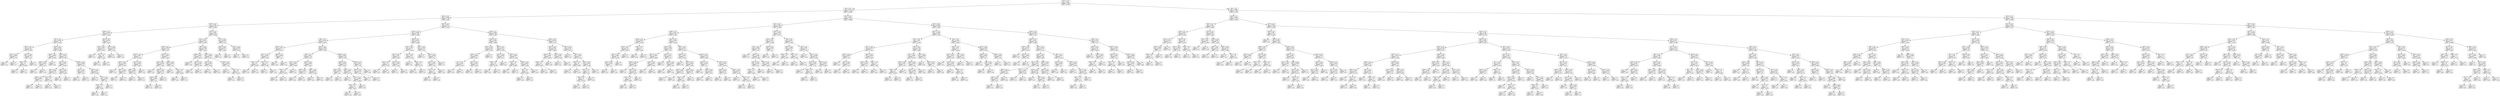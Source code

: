 digraph Tree {
node [shape=box] ;
0 [label="X[27] <= 0.5\nmse = 0.0087\nsamples = 500\nvalue = 0.4763"] ;
1 [label="X[3] <= 0.5\nmse = 0.0074\nsamples = 244\nvalue = 0.4339"] ;
0 -> 1 [labeldistance=2.5, labelangle=45, headlabel="True"] ;
2 [label="X[41] <= 0.5\nmse = 0.0063\nsamples = 128\nvalue = 0.404"] ;
1 -> 2 ;
3 [label="X[47] <= 0.5\nmse = 0.0051\nsamples = 55\nvalue = 0.3651"] ;
2 -> 3 ;
4 [label="X[36] <= 0.5\nmse = 0.0044\nsamples = 27\nvalue = 0.3356"] ;
3 -> 4 ;
5 [label="X[1] <= 0.5\nmse = 0.0032\nsamples = 22\nvalue = 0.3182"] ;
4 -> 5 ;
6 [label="X[42] <= 0.5\nmse = 0.0015\nsamples = 6\nvalue = 0.2683"] ;
5 -> 6 ;
7 [label="X[14] <= 0.5\nmse = 0.0006\nsamples = 2\nvalue = 0.225"] ;
6 -> 7 ;
8 [label="mse = 0.0\nsamples = 1\nvalue = 0.25"] ;
7 -> 8 ;
9 [label="mse = 0.0\nsamples = 1\nvalue = 0.2"] ;
7 -> 9 ;
10 [label="X[21] <= 0.5\nmse = 0.0005\nsamples = 4\nvalue = 0.29"] ;
6 -> 10 ;
11 [label="X[45] <= 0.5\nmse = 0.0\nsamples = 3\nvalue = 0.3033"] ;
10 -> 11 ;
12 [label="mse = 0.0\nsamples = 2\nvalue = 0.3"] ;
11 -> 12 ;
13 [label="mse = -0.0\nsamples = 1\nvalue = 0.31"] ;
11 -> 13 ;
14 [label="mse = 0.0\nsamples = 1\nvalue = 0.25"] ;
10 -> 14 ;
15 [label="X[40] <= 0.5\nmse = 0.0026\nsamples = 16\nvalue = 0.3369"] ;
5 -> 15 ;
16 [label="X[33] <= 0.5\nmse = 0.0028\nsamples = 3\nvalue = 0.2667"] ;
15 -> 16 ;
17 [label="X[45] <= 0.5\nmse = 0.0001\nsamples = 2\nvalue = 0.23"] ;
16 -> 17 ;
18 [label="mse = 0.0\nsamples = 1\nvalue = 0.22"] ;
17 -> 18 ;
19 [label="mse = 0.0\nsamples = 1\nvalue = 0.24"] ;
17 -> 19 ;
20 [label="mse = 0.0\nsamples = 1\nvalue = 0.34"] ;
16 -> 20 ;
21 [label="X[26] <= 0.5\nmse = 0.0012\nsamples = 13\nvalue = 0.3531"] ;
15 -> 21 ;
22 [label="X[15] <= 0.5\nmse = 0.0007\nsamples = 7\nvalue = 0.3343"] ;
21 -> 22 ;
23 [label="X[6] <= 0.5\nmse = 0.0006\nsamples = 4\nvalue = 0.3175"] ;
22 -> 23 ;
24 [label="X[42] <= 0.5\nmse = 0.0001\nsamples = 2\nvalue = 0.34"] ;
23 -> 24 ;
25 [label="mse = 0.0\nsamples = 1\nvalue = 0.35"] ;
24 -> 25 ;
26 [label="mse = 0.0\nsamples = 1\nvalue = 0.33"] ;
24 -> 26 ;
27 [label="X[22] <= 0.5\nmse = 0.0\nsamples = 2\nvalue = 0.295"] ;
23 -> 27 ;
28 [label="mse = 0.0\nsamples = 1\nvalue = 0.29"] ;
27 -> 28 ;
29 [label="mse = -0.0\nsamples = 1\nvalue = 0.3"] ;
27 -> 29 ;
30 [label="X[13] <= 0.5\nmse = 0.0001\nsamples = 3\nvalue = 0.3567"] ;
22 -> 30 ;
31 [label="mse = 0.0\nsamples = 2\nvalue = 0.35"] ;
30 -> 31 ;
32 [label="mse = 0.0\nsamples = 1\nvalue = 0.37"] ;
30 -> 32 ;
33 [label="X[34] <= 0.5\nmse = 0.0008\nsamples = 6\nvalue = 0.375"] ;
21 -> 33 ;
34 [label="X[8] <= 0.5\nmse = 0.0001\nsamples = 2\nvalue = 0.34"] ;
33 -> 34 ;
35 [label="mse = 0.0\nsamples = 1\nvalue = 0.35"] ;
34 -> 35 ;
36 [label="mse = 0.0\nsamples = 1\nvalue = 0.33"] ;
34 -> 36 ;
37 [label="X[46] <= 0.5\nmse = 0.0002\nsamples = 4\nvalue = 0.3925"] ;
33 -> 37 ;
38 [label="mse = 0.0\nsamples = 1\nvalue = 0.37"] ;
37 -> 38 ;
39 [label="X[7] <= 0.5\nmse = 0.0001\nsamples = 3\nvalue = 0.4"] ;
37 -> 39 ;
40 [label="X[32] <= 0.5\nmse = 0.0\nsamples = 2\nvalue = 0.395"] ;
39 -> 40 ;
41 [label="mse = 0.0\nsamples = 1\nvalue = 0.39"] ;
40 -> 41 ;
42 [label="mse = 0.0\nsamples = 1\nvalue = 0.4"] ;
40 -> 42 ;
43 [label="mse = 0.0\nsamples = 1\nvalue = 0.41"] ;
39 -> 43 ;
44 [label="X[13] <= 0.5\nmse = 0.0023\nsamples = 5\nvalue = 0.412"] ;
4 -> 44 ;
45 [label="X[33] <= 0.5\nmse = 0.0003\nsamples = 3\nvalue = 0.4467"] ;
44 -> 45 ;
46 [label="mse = 0.0\nsamples = 1\nvalue = 0.47"] ;
45 -> 46 ;
47 [label="X[12] <= 0.5\nmse = 0.0\nsamples = 2\nvalue = 0.435"] ;
45 -> 47 ;
48 [label="mse = 0.0\nsamples = 1\nvalue = 0.43"] ;
47 -> 48 ;
49 [label="mse = -0.0\nsamples = 1\nvalue = 0.44"] ;
47 -> 49 ;
50 [label="X[15] <= 0.5\nmse = 0.0009\nsamples = 2\nvalue = 0.36"] ;
44 -> 50 ;
51 [label="mse = 0.0\nsamples = 1\nvalue = 0.39"] ;
50 -> 51 ;
52 [label="mse = 0.0\nsamples = 1\nvalue = 0.33"] ;
50 -> 52 ;
53 [label="X[10] <= 0.5\nmse = 0.0041\nsamples = 28\nvalue = 0.3936"] ;
3 -> 53 ;
54 [label="X[15] <= 0.5\nmse = 0.0031\nsamples = 24\nvalue = 0.3825"] ;
53 -> 54 ;
55 [label="X[26] <= 0.5\nmse = 0.0035\nsamples = 14\nvalue = 0.36"] ;
54 -> 55 ;
56 [label="X[16] <= 0.5\nmse = 0.0011\nsamples = 7\nvalue = 0.3186"] ;
55 -> 56 ;
57 [label="X[13] <= 0.5\nmse = 0.0006\nsamples = 4\nvalue = 0.2975"] ;
56 -> 57 ;
58 [label="mse = 0.0\nsamples = 1\nvalue = 0.26"] ;
57 -> 58 ;
59 [label="X[31] <= 0.5\nmse = 0.0002\nsamples = 3\nvalue = 0.31"] ;
57 -> 59 ;
60 [label="mse = 0.0\nsamples = 2\nvalue = 0.3"] ;
59 -> 60 ;
61 [label="mse = -0.0\nsamples = 1\nvalue = 0.33"] ;
59 -> 61 ;
62 [label="X[13] <= 0.5\nmse = 0.0004\nsamples = 3\nvalue = 0.3467"] ;
56 -> 62 ;
63 [label="X[38] <= 0.5\nmse = 0.0001\nsamples = 2\nvalue = 0.36"] ;
62 -> 63 ;
64 [label="mse = 0.0\nsamples = 1\nvalue = 0.37"] ;
63 -> 64 ;
65 [label="mse = -0.0\nsamples = 1\nvalue = 0.35"] ;
63 -> 65 ;
66 [label="mse = 0.0\nsamples = 1\nvalue = 0.32"] ;
62 -> 66 ;
67 [label="X[43] <= 0.5\nmse = 0.0025\nsamples = 7\nvalue = 0.4014"] ;
55 -> 67 ;
68 [label="X[4] <= 0.5\nmse = 0.0009\nsamples = 4\nvalue = 0.365"] ;
67 -> 68 ;
69 [label="mse = 0.0\nsamples = 1\nvalue = 0.41"] ;
68 -> 69 ;
70 [label="X[40] <= 0.5\nmse = 0.0003\nsamples = 3\nvalue = 0.35"] ;
68 -> 70 ;
71 [label="X[35] <= 0.5\nmse = 0.0001\nsamples = 2\nvalue = 0.34"] ;
70 -> 71 ;
72 [label="mse = 0.0\nsamples = 1\nvalue = 0.35"] ;
71 -> 72 ;
73 [label="mse = 0.0\nsamples = 1\nvalue = 0.33"] ;
71 -> 73 ;
74 [label="mse = -0.0\nsamples = 1\nvalue = 0.37"] ;
70 -> 74 ;
75 [label="X[19] <= 0.5\nmse = 0.0005\nsamples = 3\nvalue = 0.45"] ;
67 -> 75 ;
76 [label="mse = 0.0\nsamples = 1\nvalue = 0.42"] ;
75 -> 76 ;
77 [label="X[13] <= 0.5\nmse = 0.0\nsamples = 2\nvalue = 0.465"] ;
75 -> 77 ;
78 [label="mse = 0.0\nsamples = 1\nvalue = 0.46"] ;
77 -> 78 ;
79 [label="mse = 0.0\nsamples = 1\nvalue = 0.47"] ;
77 -> 79 ;
80 [label="X[5] <= 0.5\nmse = 0.0009\nsamples = 10\nvalue = 0.414"] ;
54 -> 80 ;
81 [label="X[36] <= 0.5\nmse = 0.0002\nsamples = 4\nvalue = 0.3875"] ;
80 -> 81 ;
82 [label="mse = 0.0\nsamples = 2\nvalue = 0.38"] ;
81 -> 82 ;
83 [label="X[23] <= 0.5\nmse = 0.0002\nsamples = 2\nvalue = 0.395"] ;
81 -> 83 ;
84 [label="mse = 0.0\nsamples = 1\nvalue = 0.38"] ;
83 -> 84 ;
85 [label="mse = -0.0\nsamples = 1\nvalue = 0.41"] ;
83 -> 85 ;
86 [label="X[43] <= 0.5\nmse = 0.0006\nsamples = 6\nvalue = 0.4317"] ;
80 -> 86 ;
87 [label="X[4] <= 0.5\nmse = 0.0006\nsamples = 2\nvalue = 0.455"] ;
86 -> 87 ;
88 [label="mse = 0.0\nsamples = 1\nvalue = 0.48"] ;
87 -> 88 ;
89 [label="mse = 0.0\nsamples = 1\nvalue = 0.43"] ;
87 -> 89 ;
90 [label="X[9] <= 0.5\nmse = 0.0001\nsamples = 4\nvalue = 0.42"] ;
86 -> 90 ;
91 [label="mse = 0.0\nsamples = 1\nvalue = 0.44"] ;
90 -> 91 ;
92 [label="X[8] <= 0.5\nmse = 0.0\nsamples = 3\nvalue = 0.4133"] ;
90 -> 92 ;
93 [label="mse = 0.0\nsamples = 1\nvalue = 0.42"] ;
92 -> 93 ;
94 [label="mse = -0.0\nsamples = 2\nvalue = 0.41"] ;
92 -> 94 ;
95 [label="X[7] <= 0.5\nmse = 0.0046\nsamples = 4\nvalue = 0.46"] ;
53 -> 95 ;
96 [label="X[26] <= 0.5\nmse = 0.0002\nsamples = 2\nvalue = 0.395"] ;
95 -> 96 ;
97 [label="mse = 0.0\nsamples = 1\nvalue = 0.41"] ;
96 -> 97 ;
98 [label="mse = -0.0\nsamples = 1\nvalue = 0.38"] ;
96 -> 98 ;
99 [label="X[12] <= 0.5\nmse = 0.0006\nsamples = 2\nvalue = 0.525"] ;
95 -> 99 ;
100 [label="mse = 0.0\nsamples = 1\nvalue = 0.5"] ;
99 -> 100 ;
101 [label="mse = -0.0\nsamples = 1\nvalue = 0.55"] ;
99 -> 101 ;
102 [label="X[15] <= 0.5\nmse = 0.0051\nsamples = 73\nvalue = 0.4333"] ;
2 -> 102 ;
103 [label="X[10] <= 0.5\nmse = 0.0038\nsamples = 39\nvalue = 0.4056"] ;
102 -> 103 ;
104 [label="X[8] <= 0.5\nmse = 0.0029\nsamples = 27\nvalue = 0.3878"] ;
103 -> 104 ;
105 [label="X[33] <= 0.5\nmse = 0.0017\nsamples = 7\nvalue = 0.3471"] ;
104 -> 105 ;
106 [label="X[37] <= 0.5\nmse = 0.0007\nsamples = 5\nvalue = 0.326"] ;
105 -> 106 ;
107 [label="X[12] <= 0.5\nmse = 0.0\nsamples = 3\nvalue = 0.3467"] ;
106 -> 107 ;
108 [label="mse = 0.0\nsamples = 2\nvalue = 0.35"] ;
107 -> 108 ;
109 [label="mse = -0.0\nsamples = 1\nvalue = 0.34"] ;
107 -> 109 ;
110 [label="X[13] <= 0.5\nmse = 0.0\nsamples = 2\nvalue = 0.295"] ;
106 -> 110 ;
111 [label="mse = 0.0\nsamples = 1\nvalue = 0.3"] ;
110 -> 111 ;
112 [label="mse = -0.0\nsamples = 1\nvalue = 0.29"] ;
110 -> 112 ;
113 [label="X[43] <= 0.5\nmse = 0.0004\nsamples = 2\nvalue = 0.4"] ;
105 -> 113 ;
114 [label="mse = 0.0\nsamples = 1\nvalue = 0.38"] ;
113 -> 114 ;
115 [label="mse = -0.0\nsamples = 1\nvalue = 0.42"] ;
113 -> 115 ;
116 [label="X[24] <= 0.5\nmse = 0.0026\nsamples = 20\nvalue = 0.402"] ;
104 -> 116 ;
117 [label="X[9] <= 0.5\nmse = 0.0012\nsamples = 10\nvalue = 0.375"] ;
116 -> 117 ;
118 [label="X[12] <= 0.5\nmse = 0.0001\nsamples = 5\nvalue = 0.348"] ;
117 -> 118 ;
119 [label="X[25] <= 0.5\nmse = 0.0\nsamples = 4\nvalue = 0.3525"] ;
118 -> 119 ;
120 [label="mse = 0.0\nsamples = 1\nvalue = 0.36"] ;
119 -> 120 ;
121 [label="mse = -0.0\nsamples = 3\nvalue = 0.35"] ;
119 -> 121 ;
122 [label="mse = -0.0\nsamples = 1\nvalue = 0.33"] ;
118 -> 122 ;
123 [label="X[46] <= 0.5\nmse = 0.0009\nsamples = 5\nvalue = 0.402"] ;
117 -> 123 ;
124 [label="X[33] <= 0.5\nmse = 0.0001\nsamples = 2\nvalue = 0.37"] ;
123 -> 124 ;
125 [label="mse = 0.0\nsamples = 1\nvalue = 0.38"] ;
124 -> 125 ;
126 [label="mse = 0.0\nsamples = 1\nvalue = 0.36"] ;
124 -> 126 ;
127 [label="X[20] <= 0.5\nmse = 0.0004\nsamples = 3\nvalue = 0.4233"] ;
123 -> 127 ;
128 [label="mse = 0.0\nsamples = 1\nvalue = 0.45"] ;
127 -> 128 ;
129 [label="mse = -0.0\nsamples = 2\nvalue = 0.41"] ;
127 -> 129 ;
130 [label="X[38] <= 0.5\nmse = 0.0024\nsamples = 10\nvalue = 0.429"] ;
116 -> 130 ;
131 [label="X[26] <= 0.5\nmse = 0.0016\nsamples = 6\nvalue = 0.455"] ;
130 -> 131 ;
132 [label="X[45] <= 0.5\nmse = 0.0004\nsamples = 2\nvalue = 0.41"] ;
131 -> 132 ;
133 [label="mse = 0.0\nsamples = 1\nvalue = 0.39"] ;
132 -> 133 ;
134 [label="mse = -0.0\nsamples = 1\nvalue = 0.43"] ;
132 -> 134 ;
135 [label="X[16] <= 0.5\nmse = 0.0007\nsamples = 4\nvalue = 0.4775"] ;
131 -> 135 ;
136 [label="mse = 0.0\nsamples = 1\nvalue = 0.52"] ;
135 -> 136 ;
137 [label="X[11] <= 0.5\nmse = 0.0002\nsamples = 3\nvalue = 0.4633"] ;
135 -> 137 ;
138 [label="X[42] <= 0.5\nmse = 0.0\nsamples = 2\nvalue = 0.455"] ;
137 -> 138 ;
139 [label="mse = 0.0\nsamples = 1\nvalue = 0.45"] ;
138 -> 139 ;
140 [label="mse = 0.0\nsamples = 1\nvalue = 0.46"] ;
138 -> 140 ;
141 [label="mse = 0.0\nsamples = 1\nvalue = 0.48"] ;
137 -> 141 ;
142 [label="X[33] <= 0.5\nmse = 0.0011\nsamples = 4\nvalue = 0.39"] ;
130 -> 142 ;
143 [label="X[16] <= 0.5\nmse = 0.0004\nsamples = 2\nvalue = 0.42"] ;
142 -> 143 ;
144 [label="mse = 0.0\nsamples = 1\nvalue = 0.4"] ;
143 -> 144 ;
145 [label="mse = -0.0\nsamples = 1\nvalue = 0.44"] ;
143 -> 145 ;
146 [label="mse = 0.0\nsamples = 2\nvalue = 0.36"] ;
142 -> 146 ;
147 [label="X[38] <= 0.5\nmse = 0.0034\nsamples = 12\nvalue = 0.4458"] ;
103 -> 147 ;
148 [label="X[32] <= 0.5\nmse = 0.0021\nsamples = 7\nvalue = 0.4143"] ;
147 -> 148 ;
149 [label="X[47] <= 0.5\nmse = 0.001\nsamples = 4\nvalue = 0.385"] ;
148 -> 149 ;
150 [label="X[12] <= 0.5\nmse = 0.0\nsamples = 2\nvalue = 0.355"] ;
149 -> 150 ;
151 [label="mse = 0.0\nsamples = 1\nvalue = 0.35"] ;
150 -> 151 ;
152 [label="mse = 0.0\nsamples = 1\nvalue = 0.36"] ;
150 -> 152 ;
153 [label="X[22] <= 0.5\nmse = 0.0002\nsamples = 2\nvalue = 0.415"] ;
149 -> 153 ;
154 [label="mse = 0.0\nsamples = 1\nvalue = 0.4"] ;
153 -> 154 ;
155 [label="mse = -0.0\nsamples = 1\nvalue = 0.43"] ;
153 -> 155 ;
156 [label="X[22] <= 0.5\nmse = 0.001\nsamples = 3\nvalue = 0.4533"] ;
148 -> 156 ;
157 [label="mse = 0.0\nsamples = 1\nvalue = 0.41"] ;
156 -> 157 ;
158 [label="X[18] <= 0.5\nmse = 0.0\nsamples = 2\nvalue = 0.475"] ;
156 -> 158 ;
159 [label="mse = 0.0\nsamples = 1\nvalue = 0.48"] ;
158 -> 159 ;
160 [label="mse = 0.0\nsamples = 1\nvalue = 0.47"] ;
158 -> 160 ;
161 [label="X[37] <= 0.5\nmse = 0.0019\nsamples = 5\nvalue = 0.49"] ;
147 -> 161 ;
162 [label="mse = 0.0\nsamples = 1\nvalue = 0.57"] ;
161 -> 162 ;
163 [label="X[25] <= 0.5\nmse = 0.0004\nsamples = 4\nvalue = 0.47"] ;
161 -> 163 ;
164 [label="X[42] <= 0.5\nmse = 0.0001\nsamples = 3\nvalue = 0.46"] ;
163 -> 164 ;
165 [label="X[47] <= 0.5\nmse = 0.0\nsamples = 2\nvalue = 0.465"] ;
164 -> 165 ;
166 [label="mse = 0.0\nsamples = 1\nvalue = 0.47"] ;
165 -> 166 ;
167 [label="mse = 0.0\nsamples = 1\nvalue = 0.46"] ;
165 -> 167 ;
168 [label="mse = 0.0\nsamples = 1\nvalue = 0.45"] ;
164 -> 168 ;
169 [label="mse = 0.0\nsamples = 1\nvalue = 0.5"] ;
163 -> 169 ;
170 [label="X[6] <= 0.5\nmse = 0.0048\nsamples = 34\nvalue = 0.465"] ;
102 -> 170 ;
171 [label="X[19] <= 0.5\nmse = 0.0036\nsamples = 20\nvalue = 0.4265"] ;
170 -> 171 ;
172 [label="X[10] <= 0.5\nmse = 0.0045\nsamples = 8\nvalue = 0.385"] ;
171 -> 172 ;
173 [label="X[16] <= 0.5\nmse = 0.0026\nsamples = 7\nvalue = 0.3671"] ;
172 -> 173 ;
174 [label="X[7] <= 0.5\nmse = 0.0014\nsamples = 3\nvalue = 0.3167"] ;
173 -> 174 ;
175 [label="mse = 0.0\nsamples = 2\nvalue = 0.29"] ;
174 -> 175 ;
176 [label="mse = 0.0\nsamples = 1\nvalue = 0.37"] ;
174 -> 176 ;
177 [label="X[21] <= 0.5\nmse = 0.0001\nsamples = 4\nvalue = 0.405"] ;
173 -> 177 ;
178 [label="mse = 0.0\nsamples = 3\nvalue = 0.41"] ;
177 -> 178 ;
179 [label="mse = -0.0\nsamples = 1\nvalue = 0.39"] ;
177 -> 179 ;
180 [label="mse = 0.0\nsamples = 1\nvalue = 0.51"] ;
172 -> 180 ;
181 [label="X[48] <= 0.5\nmse = 0.0012\nsamples = 12\nvalue = 0.4542"] ;
171 -> 181 ;
182 [label="X[10] <= 0.5\nmse = 0.0002\nsamples = 5\nvalue = 0.42"] ;
181 -> 182 ;
183 [label="X[43] <= 0.5\nmse = 0.0\nsamples = 4\nvalue = 0.4125"] ;
182 -> 183 ;
184 [label="mse = 0.0\nsamples = 1\nvalue = 0.42"] ;
183 -> 184 ;
185 [label="mse = -0.0\nsamples = 3\nvalue = 0.41"] ;
183 -> 185 ;
186 [label="mse = -0.0\nsamples = 1\nvalue = 0.45"] ;
182 -> 186 ;
187 [label="X[32] <= 0.5\nmse = 0.0004\nsamples = 7\nvalue = 0.4786"] ;
181 -> 187 ;
188 [label="X[16] <= 0.5\nmse = 0.0\nsamples = 3\nvalue = 0.4967"] ;
187 -> 188 ;
189 [label="mse = 0.0\nsamples = 1\nvalue = 0.49"] ;
188 -> 189 ;
190 [label="mse = 0.0\nsamples = 2\nvalue = 0.5"] ;
188 -> 190 ;
191 [label="X[45] <= 0.5\nmse = 0.0002\nsamples = 4\nvalue = 0.465"] ;
187 -> 191 ;
192 [label="X[1] <= 0.5\nmse = 0.0\nsamples = 3\nvalue = 0.4567"] ;
191 -> 192 ;
193 [label="mse = -0.0\nsamples = 2\nvalue = 0.46"] ;
192 -> 193 ;
194 [label="mse = 0.0\nsamples = 1\nvalue = 0.45"] ;
192 -> 194 ;
195 [label="mse = 0.0\nsamples = 1\nvalue = 0.49"] ;
191 -> 195 ;
196 [label="X[42] <= 0.5\nmse = 0.0014\nsamples = 14\nvalue = 0.52"] ;
170 -> 196 ;
197 [label="X[13] <= 0.5\nmse = 0.0005\nsamples = 6\nvalue = 0.4833"] ;
196 -> 197 ;
198 [label="X[24] <= 0.5\nmse = 0.0002\nsamples = 3\nvalue = 0.4633"] ;
197 -> 198 ;
199 [label="X[20] <= 0.5\nmse = 0.0\nsamples = 2\nvalue = 0.455"] ;
198 -> 199 ;
200 [label="mse = 0.0\nsamples = 1\nvalue = 0.46"] ;
199 -> 200 ;
201 [label="mse = 0.0\nsamples = 1\nvalue = 0.45"] ;
199 -> 201 ;
202 [label="mse = 0.0\nsamples = 1\nvalue = 0.48"] ;
198 -> 202 ;
203 [label="X[25] <= 0.5\nmse = 0.0001\nsamples = 3\nvalue = 0.5033"] ;
197 -> 203 ;
204 [label="mse = 0.0\nsamples = 2\nvalue = 0.51"] ;
203 -> 204 ;
205 [label="mse = 0.0\nsamples = 1\nvalue = 0.49"] ;
203 -> 205 ;
206 [label="X[20] <= 0.5\nmse = 0.0002\nsamples = 8\nvalue = 0.5475"] ;
196 -> 206 ;
207 [label="mse = 0.0\nsamples = 1\nvalue = 0.52"] ;
206 -> 207 ;
208 [label="X[9] <= 0.5\nmse = 0.0002\nsamples = 7\nvalue = 0.5514"] ;
206 -> 208 ;
209 [label="X[33] <= 0.5\nmse = 0.0\nsamples = 2\nvalue = 0.565"] ;
208 -> 209 ;
210 [label="mse = 0.0\nsamples = 1\nvalue = 0.57"] ;
209 -> 210 ;
211 [label="mse = 0.0\nsamples = 1\nvalue = 0.56"] ;
209 -> 211 ;
212 [label="X[43] <= 0.5\nmse = 0.0001\nsamples = 5\nvalue = 0.546"] ;
208 -> 212 ;
213 [label="X[11] <= 0.5\nmse = 0.0\nsamples = 4\nvalue = 0.55"] ;
212 -> 213 ;
214 [label="X[33] <= 0.5\nmse = 0.0\nsamples = 3\nvalue = 0.5533"] ;
213 -> 214 ;
215 [label="mse = 0.0\nsamples = 1\nvalue = 0.56"] ;
214 -> 215 ;
216 [label="mse = -0.0\nsamples = 2\nvalue = 0.55"] ;
214 -> 216 ;
217 [label="mse = 0.0\nsamples = 1\nvalue = 0.54"] ;
213 -> 217 ;
218 [label="mse = -0.0\nsamples = 1\nvalue = 0.53"] ;
212 -> 218 ;
219 [label="X[15] <= 0.5\nmse = 0.0067\nsamples = 116\nvalue = 0.4669"] ;
1 -> 219 ;
220 [label="X[21] <= 0.5\nmse = 0.0054\nsamples = 56\nvalue = 0.4336"] ;
219 -> 220 ;
221 [label="X[39] <= 0.5\nmse = 0.0041\nsamples = 33\nvalue = 0.4042"] ;
220 -> 221 ;
222 [label="X[24] <= 0.5\nmse = 0.0016\nsamples = 6\nvalue = 0.3233"] ;
221 -> 222 ;
223 [label="X[10] <= 0.5\nmse = 0.0011\nsamples = 4\nvalue = 0.3025"] ;
222 -> 223 ;
224 [label="X[25] <= 0.5\nmse = 0.0004\nsamples = 3\nvalue = 0.2867"] ;
223 -> 224 ;
225 [label="X[47] <= 0.5\nmse = 0.0001\nsamples = 2\nvalue = 0.3"] ;
224 -> 225 ;
226 [label="mse = 0.0\nsamples = 1\nvalue = 0.31"] ;
225 -> 226 ;
227 [label="mse = 0.0\nsamples = 1\nvalue = 0.29"] ;
225 -> 227 ;
228 [label="mse = 0.0\nsamples = 1\nvalue = 0.26"] ;
224 -> 228 ;
229 [label="mse = 0.0\nsamples = 1\nvalue = 0.35"] ;
223 -> 229 ;
230 [label="X[44] <= 0.5\nmse = 0.0\nsamples = 2\nvalue = 0.365"] ;
222 -> 230 ;
231 [label="mse = 0.0\nsamples = 1\nvalue = 0.36"] ;
230 -> 231 ;
232 [label="mse = -0.0\nsamples = 1\nvalue = 0.37"] ;
230 -> 232 ;
233 [label="X[41] <= 0.5\nmse = 0.0029\nsamples = 27\nvalue = 0.4222"] ;
221 -> 233 ;
234 [label="X[45] <= 0.5\nmse = 0.0026\nsamples = 10\nvalue = 0.39"] ;
233 -> 234 ;
235 [label="X[31] <= 0.5\nmse = 0.0018\nsamples = 7\nvalue = 0.3686"] ;
234 -> 235 ;
236 [label="X[35] <= 0.5\nmse = 0.0006\nsamples = 5\nvalue = 0.346"] ;
235 -> 236 ;
237 [label="mse = 0.0\nsamples = 1\nvalue = 0.3"] ;
236 -> 237 ;
238 [label="X[37] <= 0.5\nmse = 0.0001\nsamples = 4\nvalue = 0.3575"] ;
236 -> 238 ;
239 [label="X[12] <= 0.5\nmse = 0.0\nsamples = 3\nvalue = 0.3633"] ;
238 -> 239 ;
240 [label="mse = 0.0\nsamples = 2\nvalue = 0.36"] ;
239 -> 240 ;
241 [label="mse = 0.0\nsamples = 1\nvalue = 0.37"] ;
239 -> 241 ;
242 [label="mse = -0.0\nsamples = 1\nvalue = 0.34"] ;
238 -> 242 ;
243 [label="X[24] <= 0.5\nmse = 0.0002\nsamples = 2\nvalue = 0.425"] ;
235 -> 243 ;
244 [label="mse = 0.0\nsamples = 1\nvalue = 0.41"] ;
243 -> 244 ;
245 [label="mse = 0.0\nsamples = 1\nvalue = 0.44"] ;
243 -> 245 ;
246 [label="X[14] <= 0.5\nmse = 0.0011\nsamples = 3\nvalue = 0.44"] ;
234 -> 246 ;
247 [label="mse = 0.0\nsamples = 1\nvalue = 0.4"] ;
246 -> 247 ;
248 [label="X[10] <= 0.5\nmse = 0.0004\nsamples = 2\nvalue = 0.46"] ;
246 -> 248 ;
249 [label="mse = 0.0\nsamples = 1\nvalue = 0.48"] ;
248 -> 249 ;
250 [label="mse = 0.0\nsamples = 1\nvalue = 0.44"] ;
248 -> 250 ;
251 [label="X[42] <= 0.5\nmse = 0.0021\nsamples = 17\nvalue = 0.4412"] ;
233 -> 251 ;
252 [label="X[26] <= 0.5\nmse = 0.0012\nsamples = 7\nvalue = 0.4057"] ;
251 -> 252 ;
253 [label="mse = 0.0\nsamples = 2\nvalue = 0.45"] ;
252 -> 253 ;
254 [label="X[16] <= 0.5\nmse = 0.0006\nsamples = 5\nvalue = 0.388"] ;
252 -> 254 ;
255 [label="X[10] <= 0.5\nmse = 0.0002\nsamples = 2\nvalue = 0.415"] ;
254 -> 255 ;
256 [label="mse = 0.0\nsamples = 1\nvalue = 0.4"] ;
255 -> 256 ;
257 [label="mse = -0.0\nsamples = 1\nvalue = 0.43"] ;
255 -> 257 ;
258 [label="X[36] <= 0.5\nmse = 0.0001\nsamples = 3\nvalue = 0.37"] ;
254 -> 258 ;
259 [label="X[44] <= 0.5\nmse = 0.0\nsamples = 2\nvalue = 0.365"] ;
258 -> 259 ;
260 [label="mse = 0.0\nsamples = 1\nvalue = 0.36"] ;
259 -> 260 ;
261 [label="mse = -0.0\nsamples = 1\nvalue = 0.37"] ;
259 -> 261 ;
262 [label="mse = -0.0\nsamples = 1\nvalue = 0.38"] ;
258 -> 262 ;
263 [label="X[14] <= 0.5\nmse = 0.0012\nsamples = 10\nvalue = 0.466"] ;
251 -> 263 ;
264 [label="X[16] <= 0.5\nmse = 0.0014\nsamples = 3\nvalue = 0.5"] ;
263 -> 264 ;
265 [label="mse = 0.0\nsamples = 1\nvalue = 0.45"] ;
264 -> 265 ;
266 [label="X[35] <= 0.5\nmse = 0.0002\nsamples = 2\nvalue = 0.525"] ;
264 -> 266 ;
267 [label="mse = 0.0\nsamples = 1\nvalue = 0.54"] ;
266 -> 267 ;
268 [label="mse = 0.0\nsamples = 1\nvalue = 0.51"] ;
266 -> 268 ;
269 [label="X[24] <= 0.5\nmse = 0.0004\nsamples = 7\nvalue = 0.4514"] ;
263 -> 269 ;
270 [label="X[34] <= 0.5\nmse = 0.0002\nsamples = 2\nvalue = 0.475"] ;
269 -> 270 ;
271 [label="mse = 0.0\nsamples = 1\nvalue = 0.49"] ;
270 -> 271 ;
272 [label="mse = 0.0\nsamples = 1\nvalue = 0.46"] ;
270 -> 272 ;
273 [label="X[33] <= 0.5\nmse = 0.0001\nsamples = 5\nvalue = 0.442"] ;
269 -> 273 ;
274 [label="mse = 0.0\nsamples = 1\nvalue = 0.42"] ;
273 -> 274 ;
275 [label="X[45] <= 0.5\nmse = 0.0\nsamples = 4\nvalue = 0.4475"] ;
273 -> 275 ;
276 [label="mse = 0.0\nsamples = 3\nvalue = 0.45"] ;
275 -> 276 ;
277 [label="mse = 0.0\nsamples = 1\nvalue = 0.44"] ;
275 -> 277 ;
278 [label="X[43] <= 0.5\nmse = 0.0044\nsamples = 23\nvalue = 0.4757"] ;
220 -> 278 ;
279 [label="X[10] <= 0.5\nmse = 0.0017\nsamples = 12\nvalue = 0.4308"] ;
278 -> 279 ;
280 [label="X[4] <= 0.5\nmse = 0.0008\nsamples = 10\nvalue = 0.417"] ;
279 -> 280 ;
281 [label="mse = 0.0\nsamples = 2\nvalue = 0.37"] ;
280 -> 281 ;
282 [label="X[9] <= 0.5\nmse = 0.0003\nsamples = 8\nvalue = 0.4288"] ;
280 -> 282 ;
283 [label="X[47] <= 0.5\nmse = 0.0002\nsamples = 5\nvalue = 0.42"] ;
282 -> 283 ;
284 [label="X[19] <= 0.5\nmse = 0.0\nsamples = 2\nvalue = 0.405"] ;
283 -> 284 ;
285 [label="mse = 0.0\nsamples = 1\nvalue = 0.41"] ;
284 -> 285 ;
286 [label="mse = -0.0\nsamples = 1\nvalue = 0.4"] ;
284 -> 286 ;
287 [label="mse = 0.0\nsamples = 3\nvalue = 0.43"] ;
283 -> 287 ;
288 [label="X[42] <= 0.5\nmse = 0.0001\nsamples = 3\nvalue = 0.4433"] ;
282 -> 288 ;
289 [label="mse = 0.0\nsamples = 1\nvalue = 0.43"] ;
288 -> 289 ;
290 [label="mse = -0.0\nsamples = 2\nvalue = 0.45"] ;
288 -> 290 ;
291 [label="X[26] <= 0.5\nmse = 0.0004\nsamples = 2\nvalue = 0.5"] ;
279 -> 291 ;
292 [label="mse = 0.0\nsamples = 1\nvalue = 0.48"] ;
291 -> 292 ;
293 [label="mse = 0.0\nsamples = 1\nvalue = 0.52"] ;
291 -> 293 ;
294 [label="X[8] <= 0.5\nmse = 0.0027\nsamples = 11\nvalue = 0.5245"] ;
278 -> 294 ;
295 [label="X[32] <= 0.5\nmse = 0.0003\nsamples = 4\nvalue = 0.47"] ;
294 -> 295 ;
296 [label="X[38] <= 0.5\nmse = 0.0\nsamples = 2\nvalue = 0.485"] ;
295 -> 296 ;
297 [label="mse = 0.0\nsamples = 1\nvalue = 0.49"] ;
296 -> 297 ;
298 [label="mse = 0.0\nsamples = 1\nvalue = 0.48"] ;
296 -> 298 ;
299 [label="X[23] <= 0.5\nmse = 0.0\nsamples = 2\nvalue = 0.455"] ;
295 -> 299 ;
300 [label="mse = 0.0\nsamples = 1\nvalue = 0.46"] ;
299 -> 300 ;
301 [label="mse = 0.0\nsamples = 1\nvalue = 0.45"] ;
299 -> 301 ;
302 [label="X[9] <= 0.5\nmse = 0.0015\nsamples = 7\nvalue = 0.5557"] ;
294 -> 302 ;
303 [label="mse = 0.0\nsamples = 1\nvalue = 0.63"] ;
302 -> 303 ;
304 [label="X[12] <= 0.5\nmse = 0.0006\nsamples = 6\nvalue = 0.5433"] ;
302 -> 304 ;
305 [label="X[19] <= 0.5\nmse = 0.0001\nsamples = 3\nvalue = 0.52"] ;
304 -> 305 ;
306 [label="mse = 0.0\nsamples = 1\nvalue = 0.51"] ;
305 -> 306 ;
307 [label="X[38] <= 0.5\nmse = 0.0\nsamples = 2\nvalue = 0.525"] ;
305 -> 307 ;
308 [label="mse = 0.0\nsamples = 1\nvalue = 0.52"] ;
307 -> 308 ;
309 [label="mse = 0.0\nsamples = 1\nvalue = 0.53"] ;
307 -> 309 ;
310 [label="X[20] <= 0.5\nmse = 0.0001\nsamples = 3\nvalue = 0.5667"] ;
304 -> 310 ;
311 [label="mse = 0.0\nsamples = 2\nvalue = 0.56"] ;
310 -> 311 ;
312 [label="mse = -0.0\nsamples = 1\nvalue = 0.58"] ;
310 -> 312 ;
313 [label="X[12] <= 0.5\nmse = 0.0058\nsamples = 60\nvalue = 0.498"] ;
219 -> 313 ;
314 [label="X[41] <= 0.5\nmse = 0.0039\nsamples = 30\nvalue = 0.465"] ;
313 -> 314 ;
315 [label="X[21] <= 0.5\nmse = 0.003\nsamples = 17\nvalue = 0.4418"] ;
314 -> 315 ;
316 [label="X[11] <= 0.5\nmse = 0.0028\nsamples = 7\nvalue = 0.4071"] ;
315 -> 316 ;
317 [label="X[42] <= 0.5\nmse = 0.0019\nsamples = 3\nvalue = 0.36"] ;
316 -> 317 ;
318 [label="mse = 0.0\nsamples = 1\nvalue = 0.42"] ;
317 -> 318 ;
319 [label="X[5] <= 0.5\nmse = 0.0001\nsamples = 2\nvalue = 0.33"] ;
317 -> 319 ;
320 [label="mse = 0.0\nsamples = 1\nvalue = 0.32"] ;
319 -> 320 ;
321 [label="mse = 0.0\nsamples = 1\nvalue = 0.34"] ;
319 -> 321 ;
322 [label="X[25] <= 0.5\nmse = 0.0006\nsamples = 4\nvalue = 0.4425"] ;
316 -> 322 ;
323 [label="X[13] <= 0.5\nmse = 0.0001\nsamples = 2\nvalue = 0.42"] ;
322 -> 323 ;
324 [label="mse = 0.0\nsamples = 1\nvalue = 0.43"] ;
323 -> 324 ;
325 [label="mse = 0.0\nsamples = 1\nvalue = 0.41"] ;
323 -> 325 ;
326 [label="X[16] <= 0.5\nmse = 0.0\nsamples = 2\nvalue = 0.465"] ;
322 -> 326 ;
327 [label="mse = 0.0\nsamples = 1\nvalue = 0.46"] ;
326 -> 327 ;
328 [label="mse = 0.0\nsamples = 1\nvalue = 0.47"] ;
326 -> 328 ;
329 [label="X[6] <= 0.5\nmse = 0.0018\nsamples = 10\nvalue = 0.466"] ;
315 -> 329 ;
330 [label="X[4] <= 0.5\nmse = 0.0004\nsamples = 7\nvalue = 0.4429"] ;
329 -> 330 ;
331 [label="X[32] <= 0.5\nmse = 0.0001\nsamples = 4\nvalue = 0.43"] ;
330 -> 331 ;
332 [label="X[40] <= 0.5\nmse = 0.0\nsamples = 3\nvalue = 0.4233"] ;
331 -> 332 ;
333 [label="mse = 0.0\nsamples = 1\nvalue = 0.43"] ;
332 -> 333 ;
334 [label="mse = -0.0\nsamples = 2\nvalue = 0.42"] ;
332 -> 334 ;
335 [label="mse = 0.0\nsamples = 1\nvalue = 0.45"] ;
331 -> 335 ;
336 [label="X[36] <= 0.5\nmse = 0.0003\nsamples = 3\nvalue = 0.46"] ;
330 -> 336 ;
337 [label="X[14] <= 0.5\nmse = 0.0001\nsamples = 2\nvalue = 0.45"] ;
336 -> 337 ;
338 [label="mse = 0.0\nsamples = 1\nvalue = 0.46"] ;
337 -> 338 ;
339 [label="mse = 0.0\nsamples = 1\nvalue = 0.44"] ;
337 -> 339 ;
340 [label="mse = -0.0\nsamples = 1\nvalue = 0.48"] ;
336 -> 340 ;
341 [label="X[4] <= 0.5\nmse = 0.0009\nsamples = 3\nvalue = 0.52"] ;
329 -> 341 ;
342 [label="mse = 0.0\nsamples = 1\nvalue = 0.56"] ;
341 -> 342 ;
343 [label="X[22] <= 0.5\nmse = 0.0001\nsamples = 2\nvalue = 0.5"] ;
341 -> 343 ;
344 [label="mse = 0.0\nsamples = 1\nvalue = 0.51"] ;
343 -> 344 ;
345 [label="mse = 0.0\nsamples = 1\nvalue = 0.49"] ;
343 -> 345 ;
346 [label="X[4] <= 0.5\nmse = 0.0034\nsamples = 13\nvalue = 0.4954"] ;
314 -> 346 ;
347 [label="X[44] <= 0.5\nmse = 0.003\nsamples = 7\nvalue = 0.4614"] ;
346 -> 347 ;
348 [label="X[22] <= 0.5\nmse = 0.0011\nsamples = 5\nvalue = 0.432"] ;
347 -> 348 ;
349 [label="mse = 0.0\nsamples = 1\nvalue = 0.37"] ;
348 -> 349 ;
350 [label="X[25] <= 0.5\nmse = 0.0002\nsamples = 4\nvalue = 0.4475"] ;
348 -> 350 ;
351 [label="mse = 0.0\nsamples = 2\nvalue = 0.46"] ;
350 -> 351 ;
352 [label="X[48] <= 0.5\nmse = 0.0\nsamples = 2\nvalue = 0.435"] ;
350 -> 352 ;
353 [label="mse = 0.0\nsamples = 1\nvalue = 0.44"] ;
352 -> 353 ;
354 [label="mse = -0.0\nsamples = 1\nvalue = 0.43"] ;
352 -> 354 ;
355 [label="X[7] <= 0.5\nmse = 0.0002\nsamples = 2\nvalue = 0.535"] ;
347 -> 355 ;
356 [label="mse = 0.0\nsamples = 1\nvalue = 0.55"] ;
355 -> 356 ;
357 [label="mse = 0.0\nsamples = 1\nvalue = 0.52"] ;
355 -> 357 ;
358 [label="X[21] <= 0.5\nmse = 0.0009\nsamples = 6\nvalue = 0.535"] ;
346 -> 358 ;
359 [label="X[38] <= 0.5\nmse = 0.0003\nsamples = 3\nvalue = 0.51"] ;
358 -> 359 ;
360 [label="mse = 0.0\nsamples = 1\nvalue = 0.53"] ;
359 -> 360 ;
361 [label="X[8] <= 0.5\nmse = 0.0001\nsamples = 2\nvalue = 0.5"] ;
359 -> 361 ;
362 [label="mse = 0.0\nsamples = 1\nvalue = 0.51"] ;
361 -> 362 ;
363 [label="mse = 0.0\nsamples = 1\nvalue = 0.49"] ;
361 -> 363 ;
364 [label="X[36] <= 0.5\nmse = 0.0002\nsamples = 3\nvalue = 0.56"] ;
358 -> 364 ;
365 [label="mse = 0.0\nsamples = 1\nvalue = 0.54"] ;
364 -> 365 ;
366 [label="mse = 0.0\nsamples = 2\nvalue = 0.57"] ;
364 -> 366 ;
367 [label="X[10] <= 0.5\nmse = 0.0055\nsamples = 30\nvalue = 0.531"] ;
313 -> 367 ;
368 [label="X[39] <= 0.5\nmse = 0.0037\nsamples = 20\nvalue = 0.4965"] ;
367 -> 368 ;
369 [label="X[20] <= 0.5\nmse = 0.0015\nsamples = 3\nvalue = 0.4133"] ;
368 -> 369 ;
370 [label="mse = 0.0\nsamples = 1\nvalue = 0.36"] ;
369 -> 370 ;
371 [label="X[44] <= 0.5\nmse = 0.0001\nsamples = 2\nvalue = 0.44"] ;
369 -> 371 ;
372 [label="mse = 0.0\nsamples = 1\nvalue = 0.45"] ;
371 -> 372 ;
373 [label="mse = -0.0\nsamples = 1\nvalue = 0.43"] ;
371 -> 373 ;
374 [label="X[25] <= 0.5\nmse = 0.0026\nsamples = 17\nvalue = 0.5112"] ;
368 -> 374 ;
375 [label="X[18] <= 0.5\nmse = 0.0021\nsamples = 10\nvalue = 0.489"] ;
374 -> 375 ;
376 [label="X[14] <= 0.5\nmse = 0.001\nsamples = 5\nvalue = 0.466"] ;
375 -> 376 ;
377 [label="X[36] <= 0.5\nmse = 0.0006\nsamples = 3\nvalue = 0.4467"] ;
376 -> 377 ;
378 [label="X[6] <= 0.5\nmse = 0.0001\nsamples = 2\nvalue = 0.43"] ;
377 -> 378 ;
379 [label="mse = 0.0\nsamples = 1\nvalue = 0.42"] ;
378 -> 379 ;
380 [label="mse = 0.0\nsamples = 1\nvalue = 0.44"] ;
378 -> 380 ;
381 [label="mse = -0.0\nsamples = 1\nvalue = 0.48"] ;
377 -> 381 ;
382 [label="X[21] <= 0.5\nmse = 0.0002\nsamples = 2\nvalue = 0.495"] ;
376 -> 382 ;
383 [label="mse = 0.0\nsamples = 1\nvalue = 0.51"] ;
382 -> 383 ;
384 [label="mse = 0.0\nsamples = 1\nvalue = 0.48"] ;
382 -> 384 ;
385 [label="X[38] <= 0.5\nmse = 0.0022\nsamples = 5\nvalue = 0.512"] ;
375 -> 385 ;
386 [label="X[16] <= 0.5\nmse = 0.0004\nsamples = 3\nvalue = 0.5467"] ;
385 -> 386 ;
387 [label="mse = 0.0\nsamples = 1\nvalue = 0.52"] ;
386 -> 387 ;
388 [label="X[4] <= 0.5\nmse = 0.0001\nsamples = 2\nvalue = 0.56"] ;
386 -> 388 ;
389 [label="mse = 0.0\nsamples = 1\nvalue = 0.55"] ;
388 -> 389 ;
390 [label="mse = -0.0\nsamples = 1\nvalue = 0.57"] ;
388 -> 390 ;
391 [label="X[29] <= 0.5\nmse = 0.0004\nsamples = 2\nvalue = 0.46"] ;
385 -> 391 ;
392 [label="mse = 0.0\nsamples = 1\nvalue = 0.44"] ;
391 -> 392 ;
393 [label="mse = 0.0\nsamples = 1\nvalue = 0.48"] ;
391 -> 393 ;
394 [label="X[6] <= 0.5\nmse = 0.0016\nsamples = 7\nvalue = 0.5429"] ;
374 -> 394 ;
395 [label="X[34] <= 0.5\nmse = 0.0008\nsamples = 3\nvalue = 0.51"] ;
394 -> 395 ;
396 [label="mse = 0.0\nsamples = 2\nvalue = 0.49"] ;
395 -> 396 ;
397 [label="mse = -0.0\nsamples = 1\nvalue = 0.55"] ;
395 -> 397 ;
398 [label="X[26] <= 0.5\nmse = 0.0009\nsamples = 4\nvalue = 0.5675"] ;
394 -> 398 ;
399 [label="mse = 0.0\nsamples = 1\nvalue = 0.52"] ;
398 -> 399 ;
400 [label="X[11] <= 0.5\nmse = 0.0002\nsamples = 3\nvalue = 0.5833"] ;
398 -> 400 ;
401 [label="X[37] <= 0.5\nmse = 0.0\nsamples = 2\nvalue = 0.575"] ;
400 -> 401 ;
402 [label="mse = 0.0\nsamples = 1\nvalue = 0.58"] ;
401 -> 402 ;
403 [label="mse = 0.0\nsamples = 1\nvalue = 0.57"] ;
401 -> 403 ;
404 [label="mse = 0.0\nsamples = 1\nvalue = 0.6"] ;
400 -> 404 ;
405 [label="X[9] <= 0.5\nmse = 0.002\nsamples = 10\nvalue = 0.6"] ;
367 -> 405 ;
406 [label="X[38] <= 0.5\nmse = 0.0016\nsamples = 4\nvalue = 0.5625"] ;
405 -> 406 ;
407 [label="mse = 0.0\nsamples = 1\nvalue = 0.63"] ;
406 -> 407 ;
408 [label="X[34] <= 0.5\nmse = 0.0001\nsamples = 3\nvalue = 0.54"] ;
406 -> 408 ;
409 [label="X[43] <= 0.5\nmse = 0.0\nsamples = 2\nvalue = 0.535"] ;
408 -> 409 ;
410 [label="mse = 0.0\nsamples = 1\nvalue = 0.54"] ;
409 -> 410 ;
411 [label="mse = -0.0\nsamples = 1\nvalue = 0.53"] ;
409 -> 411 ;
412 [label="mse = -0.0\nsamples = 1\nvalue = 0.55"] ;
408 -> 412 ;
413 [label="X[31] <= 0.5\nmse = 0.0007\nsamples = 6\nvalue = 0.625"] ;
405 -> 413 ;
414 [label="X[45] <= 0.5\nmse = 0.0001\nsamples = 3\nvalue = 0.61"] ;
413 -> 414 ;
415 [label="X[37] <= 0.5\nmse = 0.0\nsamples = 2\nvalue = 0.605"] ;
414 -> 415 ;
416 [label="mse = 0.0\nsamples = 1\nvalue = 0.61"] ;
415 -> 416 ;
417 [label="mse = 0.0\nsamples = 1\nvalue = 0.6"] ;
415 -> 417 ;
418 [label="mse = -0.0\nsamples = 1\nvalue = 0.62"] ;
414 -> 418 ;
419 [label="X[35] <= 0.5\nmse = 0.0009\nsamples = 3\nvalue = 0.64"] ;
413 -> 419 ;
420 [label="X[34] <= 0.5\nmse = 0.0001\nsamples = 2\nvalue = 0.62"] ;
419 -> 420 ;
421 [label="mse = 0.0\nsamples = 1\nvalue = 0.61"] ;
420 -> 421 ;
422 [label="mse = 0.0\nsamples = 1\nvalue = 0.63"] ;
420 -> 422 ;
423 [label="mse = -0.0\nsamples = 1\nvalue = 0.68"] ;
419 -> 423 ;
424 [label="X[2] <= 0.5\nmse = 0.0066\nsamples = 256\nvalue = 0.5167"] ;
0 -> 424 [labeldistance=2.5, labelangle=-45, headlabel="False"] ;
425 [label="X[39] <= 0.5\nmse = 0.0059\nsamples = 126\nvalue = 0.4876"] ;
424 -> 425 ;
426 [label="X[4] <= 0.5\nmse = 0.004\nsamples = 16\nvalue = 0.3994"] ;
425 -> 426 ;
427 [label="X[5] <= 0.5\nmse = 0.0031\nsamples = 8\nvalue = 0.3625"] ;
426 -> 427 ;
428 [label="X[15] <= 0.5\nmse = 0.0013\nsamples = 4\nvalue = 0.3175"] ;
427 -> 428 ;
429 [label="X[33] <= 0.5\nmse = 0.0005\nsamples = 3\nvalue = 0.3"] ;
428 -> 429 ;
430 [label="X[48] <= 0.5\nmse = 0.0\nsamples = 2\nvalue = 0.315"] ;
429 -> 430 ;
431 [label="mse = 0.0\nsamples = 1\nvalue = 0.32"] ;
430 -> 431 ;
432 [label="mse = 0.0\nsamples = 1\nvalue = 0.31"] ;
430 -> 432 ;
433 [label="mse = 0.0\nsamples = 1\nvalue = 0.27"] ;
429 -> 433 ;
434 [label="mse = -0.0\nsamples = 1\nvalue = 0.37"] ;
428 -> 434 ;
435 [label="X[20] <= 0.5\nmse = 0.001\nsamples = 4\nvalue = 0.4075"] ;
427 -> 435 ;
436 [label="X[12] <= 0.5\nmse = 0.0004\nsamples = 2\nvalue = 0.38"] ;
435 -> 436 ;
437 [label="mse = 0.0\nsamples = 1\nvalue = 0.36"] ;
436 -> 437 ;
438 [label="mse = 0.0\nsamples = 1\nvalue = 0.4"] ;
436 -> 438 ;
439 [label="X[19] <= 0.5\nmse = 0.0\nsamples = 2\nvalue = 0.435"] ;
435 -> 439 ;
440 [label="mse = 0.0\nsamples = 1\nvalue = 0.43"] ;
439 -> 440 ;
441 [label="mse = -0.0\nsamples = 1\nvalue = 0.44"] ;
439 -> 441 ;
442 [label="X[13] <= 0.5\nmse = 0.0022\nsamples = 8\nvalue = 0.4362"] ;
426 -> 442 ;
443 [label="X[31] <= 0.5\nmse = 0.0001\nsamples = 3\nvalue = 0.3833"] ;
442 -> 443 ;
444 [label="mse = 0.0\nsamples = 1\nvalue = 0.37"] ;
443 -> 444 ;
445 [label="mse = 0.0\nsamples = 2\nvalue = 0.39"] ;
443 -> 445 ;
446 [label="X[10] <= 0.5\nmse = 0.0007\nsamples = 5\nvalue = 0.468"] ;
442 -> 446 ;
447 [label="X[6] <= 0.5\nmse = 0.0001\nsamples = 2\nvalue = 0.44"] ;
446 -> 447 ;
448 [label="mse = 0.0\nsamples = 1\nvalue = 0.43"] ;
447 -> 448 ;
449 [label="mse = -0.0\nsamples = 1\nvalue = 0.45"] ;
447 -> 449 ;
450 [label="X[46] <= 0.5\nmse = 0.0003\nsamples = 3\nvalue = 0.4867"] ;
446 -> 450 ;
451 [label="mse = 0.0\nsamples = 1\nvalue = 0.51"] ;
450 -> 451 ;
452 [label="X[7] <= 0.5\nmse = 0.0\nsamples = 2\nvalue = 0.475"] ;
450 -> 452 ;
453 [label="mse = 0.0\nsamples = 1\nvalue = 0.48"] ;
452 -> 453 ;
454 [label="mse = 0.0\nsamples = 1\nvalue = 0.47"] ;
452 -> 454 ;
455 [label="X[1] <= 0.5\nmse = 0.0049\nsamples = 110\nvalue = 0.5005"] ;
425 -> 455 ;
456 [label="X[30] <= 0.5\nmse = 0.005\nsamples = 21\nvalue = 0.4462"] ;
455 -> 456 ;
457 [label="mse = 0.0\nsamples = 1\nvalue = 0.26"] ;
456 -> 457 ;
458 [label="X[32] <= 0.5\nmse = 0.0035\nsamples = 20\nvalue = 0.4555"] ;
456 -> 458 ;
459 [label="X[48] <= 0.5\nmse = 0.0011\nsamples = 6\nvalue = 0.41"] ;
458 -> 459 ;
460 [label="X[35] <= 0.5\nmse = 0.0004\nsamples = 2\nvalue = 0.37"] ;
459 -> 460 ;
461 [label="mse = 0.0\nsamples = 1\nvalue = 0.35"] ;
460 -> 461 ;
462 [label="mse = 0.0\nsamples = 1\nvalue = 0.39"] ;
460 -> 462 ;
463 [label="X[14] <= 0.5\nmse = 0.0003\nsamples = 4\nvalue = 0.43"] ;
459 -> 463 ;
464 [label="X[25] <= 0.5\nmse = 0.0\nsamples = 2\nvalue = 0.415"] ;
463 -> 464 ;
465 [label="mse = 0.0\nsamples = 1\nvalue = 0.42"] ;
464 -> 465 ;
466 [label="mse = -0.0\nsamples = 1\nvalue = 0.41"] ;
464 -> 466 ;
467 [label="X[24] <= 0.5\nmse = 0.0\nsamples = 2\nvalue = 0.445"] ;
463 -> 467 ;
468 [label="mse = 0.0\nsamples = 1\nvalue = 0.44"] ;
467 -> 468 ;
469 [label="mse = 0.0\nsamples = 1\nvalue = 0.45"] ;
467 -> 469 ;
470 [label="X[48] <= 0.5\nmse = 0.0032\nsamples = 14\nvalue = 0.475"] ;
458 -> 470 ;
471 [label="X[46] <= 0.5\nmse = 0.0014\nsamples = 8\nvalue = 0.4475"] ;
470 -> 471 ;
472 [label="X[21] <= 0.5\nmse = 0.0002\nsamples = 3\nvalue = 0.41"] ;
471 -> 472 ;
473 [label="mse = 0.0\nsamples = 2\nvalue = 0.42"] ;
472 -> 473 ;
474 [label="mse = -0.0\nsamples = 1\nvalue = 0.39"] ;
472 -> 474 ;
475 [label="X[36] <= 0.5\nmse = 0.0008\nsamples = 5\nvalue = 0.47"] ;
471 -> 475 ;
476 [label="X[13] <= 0.5\nmse = 0.0002\nsamples = 4\nvalue = 0.4575"] ;
475 -> 476 ;
477 [label="mse = 0.0\nsamples = 2\nvalue = 0.47"] ;
476 -> 477 ;
478 [label="X[25] <= 0.5\nmse = 0.0\nsamples = 2\nvalue = 0.445"] ;
476 -> 478 ;
479 [label="mse = 0.0\nsamples = 1\nvalue = 0.44"] ;
478 -> 479 ;
480 [label="mse = 0.0\nsamples = 1\nvalue = 0.45"] ;
478 -> 480 ;
481 [label="mse = 0.0\nsamples = 1\nvalue = 0.52"] ;
475 -> 481 ;
482 [label="X[15] <= 0.5\nmse = 0.0032\nsamples = 6\nvalue = 0.5117"] ;
470 -> 482 ;
483 [label="X[46] <= 0.5\nmse = 0.0004\nsamples = 3\nvalue = 0.4633"] ;
482 -> 483 ;
484 [label="X[21] <= 0.5\nmse = 0.0001\nsamples = 2\nvalue = 0.45"] ;
483 -> 484 ;
485 [label="mse = 0.0\nsamples = 1\nvalue = 0.46"] ;
484 -> 485 ;
486 [label="mse = 0.0\nsamples = 1\nvalue = 0.44"] ;
484 -> 486 ;
487 [label="mse = 0.0\nsamples = 1\nvalue = 0.49"] ;
483 -> 487 ;
488 [label="X[18] <= 0.5\nmse = 0.0014\nsamples = 3\nvalue = 0.56"] ;
482 -> 488 ;
489 [label="X[11] <= 0.5\nmse = 0.0002\nsamples = 2\nvalue = 0.535"] ;
488 -> 489 ;
490 [label="mse = 0.0\nsamples = 1\nvalue = 0.55"] ;
489 -> 490 ;
491 [label="mse = 0.0\nsamples = 1\nvalue = 0.52"] ;
489 -> 491 ;
492 [label="mse = -0.0\nsamples = 1\nvalue = 0.61"] ;
488 -> 492 ;
493 [label="X[18] <= 0.5\nmse = 0.004\nsamples = 89\nvalue = 0.5133"] ;
455 -> 493 ;
494 [label="X[20] <= 0.5\nmse = 0.0042\nsamples = 48\nvalue = 0.4917"] ;
493 -> 494 ;
495 [label="X[16] <= 0.5\nmse = 0.0033\nsamples = 22\nvalue = 0.4577"] ;
494 -> 495 ;
496 [label="X[47] <= 0.5\nmse = 0.0014\nsamples = 11\nvalue = 0.4209"] ;
495 -> 496 ;
497 [label="X[9] <= 0.5\nmse = 0.0007\nsamples = 6\nvalue = 0.395"] ;
496 -> 497 ;
498 [label="X[29] <= 0.5\nmse = 0.0002\nsamples = 3\nvalue = 0.3733"] ;
497 -> 498 ;
499 [label="mse = 0.0\nsamples = 1\nvalue = 0.39"] ;
498 -> 499 ;
500 [label="X[7] <= 0.5\nmse = 0.0\nsamples = 2\nvalue = 0.365"] ;
498 -> 500 ;
501 [label="mse = 0.0\nsamples = 1\nvalue = 0.37"] ;
500 -> 501 ;
502 [label="mse = -0.0\nsamples = 1\nvalue = 0.36"] ;
500 -> 502 ;
503 [label="X[4] <= 0.5\nmse = 0.0003\nsamples = 3\nvalue = 0.4167"] ;
497 -> 503 ;
504 [label="mse = 0.0\nsamples = 1\nvalue = 0.44"] ;
503 -> 504 ;
505 [label="X[25] <= 0.5\nmse = 0.0\nsamples = 2\nvalue = 0.405"] ;
503 -> 505 ;
506 [label="mse = 0.0\nsamples = 1\nvalue = 0.4"] ;
505 -> 506 ;
507 [label="mse = -0.0\nsamples = 1\nvalue = 0.41"] ;
505 -> 507 ;
508 [label="X[48] <= 0.5\nmse = 0.0004\nsamples = 5\nvalue = 0.452"] ;
496 -> 508 ;
509 [label="X[15] <= 0.5\nmse = 0.0001\nsamples = 2\nvalue = 0.43"] ;
508 -> 509 ;
510 [label="mse = 0.0\nsamples = 1\nvalue = 0.44"] ;
509 -> 510 ;
511 [label="mse = 0.0\nsamples = 1\nvalue = 0.42"] ;
509 -> 511 ;
512 [label="X[36] <= 0.5\nmse = 0.0001\nsamples = 3\nvalue = 0.4667"] ;
508 -> 512 ;
513 [label="mse = 0.0\nsamples = 1\nvalue = 0.48"] ;
512 -> 513 ;
514 [label="mse = 0.0\nsamples = 2\nvalue = 0.46"] ;
512 -> 514 ;
515 [label="X[46] <= 0.5\nmse = 0.0024\nsamples = 11\nvalue = 0.4945"] ;
495 -> 515 ;
516 [label="X[36] <= 0.5\nmse = 0.0011\nsamples = 5\nvalue = 0.456"] ;
515 -> 516 ;
517 [label="X[44] <= 0.5\nmse = 0.0005\nsamples = 4\nvalue = 0.4425"] ;
516 -> 517 ;
518 [label="mse = 0.0\nsamples = 1\nvalue = 0.48"] ;
517 -> 518 ;
519 [label="mse = 0.0\nsamples = 3\nvalue = 0.43"] ;
517 -> 519 ;
520 [label="mse = 0.0\nsamples = 1\nvalue = 0.51"] ;
516 -> 520 ;
521 [label="X[4] <= 0.5\nmse = 0.0013\nsamples = 6\nvalue = 0.5267"] ;
515 -> 521 ;
522 [label="X[9] <= 0.5\nmse = 0.0002\nsamples = 4\nvalue = 0.5075"] ;
521 -> 522 ;
523 [label="X[25] <= 0.5\nmse = 0.0\nsamples = 2\nvalue = 0.495"] ;
522 -> 523 ;
524 [label="mse = 0.0\nsamples = 1\nvalue = 0.49"] ;
523 -> 524 ;
525 [label="mse = 0.0\nsamples = 1\nvalue = 0.5"] ;
523 -> 525 ;
526 [label="mse = -0.0\nsamples = 2\nvalue = 0.52"] ;
522 -> 526 ;
527 [label="X[12] <= 0.5\nmse = 0.0012\nsamples = 2\nvalue = 0.565"] ;
521 -> 527 ;
528 [label="mse = 0.0\nsamples = 1\nvalue = 0.6"] ;
527 -> 528 ;
529 [label="mse = 0.0\nsamples = 1\nvalue = 0.53"] ;
527 -> 529 ;
530 [label="X[15] <= 0.5\nmse = 0.0031\nsamples = 26\nvalue = 0.5204"] ;
494 -> 530 ;
531 [label="X[11] <= 0.5\nmse = 0.0027\nsamples = 14\nvalue = 0.4936"] ;
530 -> 531 ;
532 [label="X[7] <= 0.5\nmse = 0.0015\nsamples = 4\nvalue = 0.4325"] ;
531 -> 532 ;
533 [label="X[16] <= 0.5\nmse = 0.0001\nsamples = 2\nvalue = 0.47"] ;
532 -> 533 ;
534 [label="mse = 0.0\nsamples = 1\nvalue = 0.46"] ;
533 -> 534 ;
535 [label="mse = 0.0\nsamples = 1\nvalue = 0.48"] ;
533 -> 535 ;
536 [label="X[26] <= 0.5\nmse = 0.0\nsamples = 2\nvalue = 0.395"] ;
532 -> 536 ;
537 [label="mse = 0.0\nsamples = 1\nvalue = 0.4"] ;
536 -> 537 ;
538 [label="mse = 0.0\nsamples = 1\nvalue = 0.39"] ;
536 -> 538 ;
539 [label="X[24] <= 0.5\nmse = 0.001\nsamples = 10\nvalue = 0.518"] ;
531 -> 539 ;
540 [label="X[42] <= 0.5\nmse = 0.0003\nsamples = 5\nvalue = 0.544"] ;
539 -> 540 ;
541 [label="X[43] <= 0.5\nmse = 0.0001\nsamples = 4\nvalue = 0.5525"] ;
540 -> 541 ;
542 [label="mse = 0.0\nsamples = 1\nvalue = 0.54"] ;
541 -> 542 ;
543 [label="X[41] <= 0.5\nmse = 0.0\nsamples = 3\nvalue = 0.5567"] ;
541 -> 543 ;
544 [label="mse = 0.0\nsamples = 1\nvalue = 0.55"] ;
543 -> 544 ;
545 [label="mse = 0.0\nsamples = 2\nvalue = 0.56"] ;
543 -> 545 ;
546 [label="mse = -0.0\nsamples = 1\nvalue = 0.51"] ;
540 -> 546 ;
547 [label="X[25] <= 0.5\nmse = 0.0004\nsamples = 5\nvalue = 0.492"] ;
539 -> 547 ;
548 [label="mse = 0.0\nsamples = 1\nvalue = 0.52"] ;
547 -> 548 ;
549 [label="X[4] <= 0.5\nmse = 0.0002\nsamples = 4\nvalue = 0.485"] ;
547 -> 549 ;
550 [label="X[36] <= 0.5\nmse = 0.0\nsamples = 3\nvalue = 0.4767"] ;
549 -> 550 ;
551 [label="mse = 0.0\nsamples = 1\nvalue = 0.47"] ;
550 -> 551 ;
552 [label="mse = 0.0\nsamples = 2\nvalue = 0.48"] ;
550 -> 552 ;
553 [label="mse = 0.0\nsamples = 1\nvalue = 0.51"] ;
549 -> 553 ;
554 [label="X[37] <= 0.5\nmse = 0.0019\nsamples = 12\nvalue = 0.5517"] ;
530 -> 554 ;
555 [label="X[32] <= 0.5\nmse = 0.0012\nsamples = 7\nvalue = 0.5271"] ;
554 -> 555 ;
556 [label="X[34] <= 0.5\nmse = 0.0001\nsamples = 3\nvalue = 0.5533"] ;
555 -> 556 ;
557 [label="mse = 0.0\nsamples = 1\nvalue = 0.54"] ;
556 -> 557 ;
558 [label="mse = -0.0\nsamples = 2\nvalue = 0.56"] ;
556 -> 558 ;
559 [label="X[25] <= 0.5\nmse = 0.0011\nsamples = 4\nvalue = 0.5075"] ;
555 -> 559 ;
560 [label="X[12] <= 0.5\nmse = 0.0004\nsamples = 3\nvalue = 0.5233"] ;
559 -> 560 ;
561 [label="mse = 0.0\nsamples = 1\nvalue = 0.55"] ;
560 -> 561 ;
562 [label="X[33] <= 0.5\nmse = 0.0001\nsamples = 2\nvalue = 0.51"] ;
560 -> 562 ;
563 [label="mse = 0.0\nsamples = 1\nvalue = 0.52"] ;
562 -> 563 ;
564 [label="mse = -0.0\nsamples = 1\nvalue = 0.5"] ;
562 -> 564 ;
565 [label="mse = -0.0\nsamples = 1\nvalue = 0.46"] ;
559 -> 565 ;
566 [label="X[34] <= 0.5\nmse = 0.0009\nsamples = 5\nvalue = 0.586"] ;
554 -> 566 ;
567 [label="X[38] <= 0.5\nmse = 0.0004\nsamples = 3\nvalue = 0.5667"] ;
566 -> 567 ;
568 [label="mse = -0.0\nsamples = 2\nvalue = 0.58"] ;
567 -> 568 ;
569 [label="mse = -0.0\nsamples = 1\nvalue = 0.54"] ;
567 -> 569 ;
570 [label="X[14] <= 0.5\nmse = 0.0002\nsamples = 2\nvalue = 0.615"] ;
566 -> 570 ;
571 [label="mse = 0.0\nsamples = 1\nvalue = 0.6"] ;
570 -> 571 ;
572 [label="mse = 0.0\nsamples = 1\nvalue = 0.63"] ;
570 -> 572 ;
573 [label="X[34] <= 0.5\nmse = 0.0027\nsamples = 41\nvalue = 0.5385"] ;
493 -> 573 ;
574 [label="X[11] <= 0.5\nmse = 0.0015\nsamples = 19\nvalue = 0.5126"] ;
573 -> 574 ;
575 [label="X[9] <= 0.5\nmse = 0.0004\nsamples = 11\nvalue = 0.4991"] ;
574 -> 575 ;
576 [label="X[20] <= 0.5\nmse = 0.0002\nsamples = 4\nvalue = 0.4825"] ;
575 -> 576 ;
577 [label="mse = 0.0\nsamples = 1\nvalue = 0.46"] ;
576 -> 577 ;
578 [label="X[6] <= 0.5\nmse = 0.0001\nsamples = 3\nvalue = 0.49"] ;
576 -> 578 ;
579 [label="X[41] <= 0.5\nmse = 0.0\nsamples = 2\nvalue = 0.485"] ;
578 -> 579 ;
580 [label="mse = 0.0\nsamples = 1\nvalue = 0.48"] ;
579 -> 580 ;
581 [label="mse = 0.0\nsamples = 1\nvalue = 0.49"] ;
579 -> 581 ;
582 [label="mse = -0.0\nsamples = 1\nvalue = 0.5"] ;
578 -> 582 ;
583 [label="X[43] <= 0.5\nmse = 0.0002\nsamples = 7\nvalue = 0.5086"] ;
575 -> 583 ;
584 [label="X[35] <= 0.5\nmse = 0.0002\nsamples = 2\nvalue = 0.525"] ;
583 -> 584 ;
585 [label="mse = 0.0\nsamples = 1\nvalue = 0.54"] ;
584 -> 585 ;
586 [label="mse = 0.0\nsamples = 1\nvalue = 0.51"] ;
584 -> 586 ;
587 [label="X[47] <= 0.5\nmse = 0.0001\nsamples = 5\nvalue = 0.502"] ;
583 -> 587 ;
588 [label="mse = 0.0\nsamples = 1\nvalue = 0.52"] ;
587 -> 588 ;
589 [label="X[32] <= 0.5\nmse = 0.0\nsamples = 4\nvalue = 0.4975"] ;
587 -> 589 ;
590 [label="mse = 0.0\nsamples = 1\nvalue = 0.49"] ;
589 -> 590 ;
591 [label="mse = 0.0\nsamples = 3\nvalue = 0.5"] ;
589 -> 591 ;
592 [label="X[43] <= 0.5\nmse = 0.0023\nsamples = 8\nvalue = 0.5312"] ;
574 -> 592 ;
593 [label="X[7] <= 0.5\nmse = 0.001\nsamples = 4\nvalue = 0.4975"] ;
592 -> 593 ;
594 [label="X[4] <= 0.5\nmse = 0.0\nsamples = 2\nvalue = 0.525"] ;
593 -> 594 ;
595 [label="mse = 0.0\nsamples = 1\nvalue = 0.52"] ;
594 -> 595 ;
596 [label="mse = 0.0\nsamples = 1\nvalue = 0.53"] ;
594 -> 596 ;
597 [label="X[15] <= 0.5\nmse = 0.0004\nsamples = 2\nvalue = 0.47"] ;
593 -> 597 ;
598 [label="mse = 0.0\nsamples = 1\nvalue = 0.45"] ;
597 -> 598 ;
599 [label="mse = 0.0\nsamples = 1\nvalue = 0.49"] ;
597 -> 599 ;
600 [label="X[31] <= 0.5\nmse = 0.0014\nsamples = 4\nvalue = 0.565"] ;
592 -> 600 ;
601 [label="mse = 0.0\nsamples = 1\nvalue = 0.5"] ;
600 -> 601 ;
602 [label="X[45] <= 0.5\nmse = 0.0\nsamples = 3\nvalue = 0.5867"] ;
600 -> 602 ;
603 [label="mse = 0.0\nsamples = 2\nvalue = 0.59"] ;
602 -> 603 ;
604 [label="mse = -0.0\nsamples = 1\nvalue = 0.58"] ;
602 -> 604 ;
605 [label="X[43] <= 0.5\nmse = 0.0027\nsamples = 22\nvalue = 0.5609"] ;
573 -> 605 ;
606 [label="X[25] <= 0.5\nmse = 0.0021\nsamples = 11\nvalue = 0.5345"] ;
605 -> 606 ;
607 [label="X[32] <= 0.5\nmse = 0.0005\nsamples = 3\nvalue = 0.49"] ;
606 -> 607 ;
608 [label="mse = 0.0\nsamples = 1\nvalue = 0.52"] ;
607 -> 608 ;
609 [label="X[14] <= 0.5\nmse = 0.0\nsamples = 2\nvalue = 0.475"] ;
607 -> 609 ;
610 [label="mse = 0.0\nsamples = 1\nvalue = 0.48"] ;
609 -> 610 ;
611 [label="mse = 0.0\nsamples = 1\nvalue = 0.47"] ;
609 -> 611 ;
612 [label="X[24] <= 0.5\nmse = 0.0017\nsamples = 8\nvalue = 0.5512"] ;
606 -> 612 ;
613 [label="X[26] <= 0.5\nmse = 0.0013\nsamples = 4\nvalue = 0.52"] ;
612 -> 613 ;
614 [label="mse = 0.0\nsamples = 1\nvalue = 0.46"] ;
613 -> 614 ;
615 [label="X[41] <= 0.5\nmse = 0.0001\nsamples = 3\nvalue = 0.54"] ;
613 -> 615 ;
616 [label="mse = 0.0\nsamples = 1\nvalue = 0.55"] ;
615 -> 616 ;
617 [label="X[7] <= 0.5\nmse = 0.0\nsamples = 2\nvalue = 0.535"] ;
615 -> 617 ;
618 [label="mse = 0.0\nsamples = 1\nvalue = 0.54"] ;
617 -> 618 ;
619 [label="mse = -0.0\nsamples = 1\nvalue = 0.53"] ;
617 -> 619 ;
620 [label="X[7] <= 0.5\nmse = 0.0002\nsamples = 4\nvalue = 0.5825"] ;
612 -> 620 ;
621 [label="mse = 0.0\nsamples = 2\nvalue = 0.57"] ;
620 -> 621 ;
622 [label="X[21] <= 0.5\nmse = 0.0\nsamples = 2\nvalue = 0.595"] ;
620 -> 622 ;
623 [label="mse = 0.0\nsamples = 1\nvalue = 0.6"] ;
622 -> 623 ;
624 [label="mse = 0.0\nsamples = 1\nvalue = 0.59"] ;
622 -> 624 ;
625 [label="X[4] <= 0.5\nmse = 0.0019\nsamples = 11\nvalue = 0.5873"] ;
605 -> 625 ;
626 [label="X[24] <= 0.5\nmse = 0.0002\nsamples = 5\nvalue = 0.612"] ;
625 -> 626 ;
627 [label="mse = 0.0\nsamples = 1\nvalue = 0.59"] ;
626 -> 627 ;
628 [label="X[35] <= 0.5\nmse = 0.0001\nsamples = 4\nvalue = 0.6175"] ;
626 -> 628 ;
629 [label="mse = 0.0\nsamples = 1\nvalue = 0.6"] ;
628 -> 629 ;
630 [label="X[41] <= 0.5\nmse = 0.0\nsamples = 3\nvalue = 0.6233"] ;
628 -> 630 ;
631 [label="mse = 0.0\nsamples = 1\nvalue = 0.63"] ;
630 -> 631 ;
632 [label="mse = -0.0\nsamples = 2\nvalue = 0.62"] ;
630 -> 632 ;
633 [label="X[42] <= 0.5\nmse = 0.0024\nsamples = 6\nvalue = 0.5667"] ;
625 -> 633 ;
634 [label="X[26] <= 0.5\nmse = 0.0001\nsamples = 2\nvalue = 0.52"] ;
633 -> 634 ;
635 [label="mse = 0.0\nsamples = 1\nvalue = 0.53"] ;
634 -> 635 ;
636 [label="mse = 0.0\nsamples = 1\nvalue = 0.51"] ;
634 -> 636 ;
637 [label="X[16] <= 0.5\nmse = 0.002\nsamples = 4\nvalue = 0.59"] ;
633 -> 637 ;
638 [label="X[31] <= 0.5\nmse = 0.0004\nsamples = 3\nvalue = 0.5667"] ;
637 -> 638 ;
639 [label="mse = 0.0\nsamples = 1\nvalue = 0.54"] ;
638 -> 639 ;
640 [label="X[46] <= 0.5\nmse = 0.0001\nsamples = 2\nvalue = 0.58"] ;
638 -> 640 ;
641 [label="mse = 0.0\nsamples = 1\nvalue = 0.59"] ;
640 -> 641 ;
642 [label="mse = 0.0\nsamples = 1\nvalue = 0.57"] ;
640 -> 642 ;
643 [label="mse = -0.0\nsamples = 1\nvalue = 0.66"] ;
637 -> 643 ;
644 [label="X[13] <= 0.5\nmse = 0.0056\nsamples = 130\nvalue = 0.5449"] ;
424 -> 644 ;
645 [label="X[21] <= 0.5\nmse = 0.0042\nsamples = 69\nvalue = 0.513"] ;
644 -> 645 ;
646 [label="X[41] <= 0.5\nmse = 0.004\nsamples = 35\nvalue = 0.4843"] ;
645 -> 646 ;
647 [label="X[31] <= 0.5\nmse = 0.0033\nsamples = 17\nvalue = 0.4535"] ;
646 -> 647 ;
648 [label="X[9] <= 0.5\nmse = 0.0024\nsamples = 9\nvalue = 0.4267"] ;
647 -> 648 ;
649 [label="X[36] <= 0.5\nmse = 0.0008\nsamples = 3\nvalue = 0.3767"] ;
648 -> 649 ;
650 [label="X[43] <= 0.5\nmse = 0.0002\nsamples = 2\nvalue = 0.395"] ;
649 -> 650 ;
651 [label="mse = 0.0\nsamples = 1\nvalue = 0.38"] ;
650 -> 651 ;
652 [label="mse = -0.0\nsamples = 1\nvalue = 0.41"] ;
650 -> 652 ;
653 [label="mse = -0.0\nsamples = 1\nvalue = 0.34"] ;
649 -> 653 ;
654 [label="X[47] <= 0.5\nmse = 0.0013\nsamples = 6\nvalue = 0.4517"] ;
648 -> 654 ;
655 [label="X[30] <= 0.5\nmse = 0.0008\nsamples = 3\nvalue = 0.4233"] ;
654 -> 655 ;
656 [label="mse = 0.0\nsamples = 1\nvalue = 0.46"] ;
655 -> 656 ;
657 [label="X[42] <= 0.5\nmse = 0.0002\nsamples = 2\nvalue = 0.405"] ;
655 -> 657 ;
658 [label="mse = 0.0\nsamples = 1\nvalue = 0.42"] ;
657 -> 658 ;
659 [label="mse = 0.0\nsamples = 1\nvalue = 0.39"] ;
657 -> 659 ;
660 [label="X[34] <= 0.5\nmse = 0.0003\nsamples = 3\nvalue = 0.48"] ;
654 -> 660 ;
661 [label="mse = 0.0\nsamples = 1\nvalue = 0.46"] ;
660 -> 661 ;
662 [label="X[39] <= 0.5\nmse = 0.0001\nsamples = 2\nvalue = 0.49"] ;
660 -> 662 ;
663 [label="mse = 0.0\nsamples = 1\nvalue = 0.5"] ;
662 -> 663 ;
664 [label="mse = 0.0\nsamples = 1\nvalue = 0.48"] ;
662 -> 664 ;
665 [label="X[39] <= 0.5\nmse = 0.0026\nsamples = 8\nvalue = 0.4838"] ;
647 -> 665 ;
666 [label="mse = 0.0\nsamples = 1\nvalue = 0.37"] ;
665 -> 666 ;
667 [label="X[46] <= 0.5\nmse = 0.0009\nsamples = 7\nvalue = 0.5"] ;
665 -> 667 ;
668 [label="X[33] <= 0.5\nmse = 0.0003\nsamples = 3\nvalue = 0.4733"] ;
667 -> 668 ;
669 [label="mse = 0.0\nsamples = 1\nvalue = 0.45"] ;
668 -> 669 ;
670 [label="X[25] <= 0.5\nmse = 0.0\nsamples = 2\nvalue = 0.485"] ;
668 -> 670 ;
671 [label="mse = 0.0\nsamples = 1\nvalue = 0.49"] ;
670 -> 671 ;
672 [label="mse = 0.0\nsamples = 1\nvalue = 0.48"] ;
670 -> 672 ;
673 [label="X[4] <= 0.5\nmse = 0.0004\nsamples = 4\nvalue = 0.52"] ;
667 -> 673 ;
674 [label="X[32] <= 0.5\nmse = 0.0002\nsamples = 3\nvalue = 0.53"] ;
673 -> 674 ;
675 [label="mse = 0.0\nsamples = 2\nvalue = 0.52"] ;
674 -> 675 ;
676 [label="mse = 0.0\nsamples = 1\nvalue = 0.55"] ;
674 -> 676 ;
677 [label="mse = 0.0\nsamples = 1\nvalue = 0.49"] ;
673 -> 677 ;
678 [label="X[12] <= 0.5\nmse = 0.0029\nsamples = 18\nvalue = 0.5133"] ;
646 -> 678 ;
679 [label="X[37] <= 0.5\nmse = 0.0038\nsamples = 6\nvalue = 0.48"] ;
678 -> 679 ;
680 [label="X[7] <= 0.5\nmse = 0.001\nsamples = 4\nvalue = 0.4475"] ;
679 -> 680 ;
681 [label="X[25] <= 0.5\nmse = 0.0004\nsamples = 2\nvalue = 0.42"] ;
680 -> 681 ;
682 [label="mse = 0.0\nsamples = 1\nvalue = 0.4"] ;
681 -> 682 ;
683 [label="mse = -0.0\nsamples = 1\nvalue = 0.44"] ;
681 -> 683 ;
684 [label="X[18] <= 0.5\nmse = 0.0\nsamples = 2\nvalue = 0.475"] ;
680 -> 684 ;
685 [label="mse = 0.0\nsamples = 1\nvalue = 0.48"] ;
684 -> 685 ;
686 [label="mse = 0.0\nsamples = 1\nvalue = 0.47"] ;
684 -> 686 ;
687 [label="X[48] <= 0.5\nmse = 0.003\nsamples = 2\nvalue = 0.545"] ;
679 -> 687 ;
688 [label="mse = 0.0\nsamples = 1\nvalue = 0.49"] ;
687 -> 688 ;
689 [label="mse = 0.0\nsamples = 1\nvalue = 0.6"] ;
687 -> 689 ;
690 [label="X[23] <= 0.5\nmse = 0.0016\nsamples = 12\nvalue = 0.53"] ;
678 -> 690 ;
691 [label="X[35] <= 0.5\nmse = 0.0011\nsamples = 4\nvalue = 0.4925"] ;
690 -> 691 ;
692 [label="X[48] <= 0.5\nmse = 0.0003\nsamples = 3\nvalue = 0.51"] ;
691 -> 692 ;
693 [label="X[8] <= 0.5\nmse = 0.0001\nsamples = 2\nvalue = 0.5"] ;
692 -> 693 ;
694 [label="mse = 0.0\nsamples = 1\nvalue = 0.49"] ;
693 -> 694 ;
695 [label="mse = 0.0\nsamples = 1\nvalue = 0.51"] ;
693 -> 695 ;
696 [label="mse = 0.0\nsamples = 1\nvalue = 0.53"] ;
692 -> 696 ;
697 [label="mse = 0.0\nsamples = 1\nvalue = 0.44"] ;
691 -> 697 ;
698 [label="X[35] <= 0.5\nmse = 0.0008\nsamples = 8\nvalue = 0.5488"] ;
690 -> 698 ;
699 [label="X[9] <= 0.5\nmse = 0.0005\nsamples = 5\nvalue = 0.532"] ;
698 -> 699 ;
700 [label="X[47] <= 0.5\nmse = 0.0\nsamples = 2\nvalue = 0.555"] ;
699 -> 700 ;
701 [label="mse = 0.0\nsamples = 1\nvalue = 0.56"] ;
700 -> 701 ;
702 [label="mse = 0.0\nsamples = 1\nvalue = 0.55"] ;
700 -> 702 ;
703 [label="X[5] <= 0.5\nmse = 0.0002\nsamples = 3\nvalue = 0.5167"] ;
699 -> 703 ;
704 [label="mse = 0.0\nsamples = 1\nvalue = 0.5"] ;
703 -> 704 ;
705 [label="X[33] <= 0.5\nmse = 0.0\nsamples = 2\nvalue = 0.525"] ;
703 -> 705 ;
706 [label="mse = 0.0\nsamples = 1\nvalue = 0.52"] ;
705 -> 706 ;
707 [label="mse = 0.0\nsamples = 1\nvalue = 0.53"] ;
705 -> 707 ;
708 [label="X[4] <= 0.5\nmse = 0.0001\nsamples = 3\nvalue = 0.5767"] ;
698 -> 708 ;
709 [label="mse = 0.0\nsamples = 1\nvalue = 0.59"] ;
708 -> 709 ;
710 [label="mse = -0.0\nsamples = 2\nvalue = 0.57"] ;
708 -> 710 ;
711 [label="X[31] <= 0.5\nmse = 0.0026\nsamples = 34\nvalue = 0.5426"] ;
645 -> 711 ;
712 [label="X[26] <= 0.5\nmse = 0.0026\nsamples = 16\nvalue = 0.5712"] ;
711 -> 712 ;
713 [label="X[36] <= 0.5\nmse = 0.002\nsamples = 8\nvalue = 0.5338"] ;
712 -> 713 ;
714 [label="X[47] <= 0.5\nmse = 0.0004\nsamples = 2\nvalue = 0.59"] ;
713 -> 714 ;
715 [label="mse = 0.0\nsamples = 1\nvalue = 0.57"] ;
714 -> 715 ;
716 [label="mse = 0.0\nsamples = 1\nvalue = 0.61"] ;
714 -> 716 ;
717 [label="X[39] <= 0.5\nmse = 0.0012\nsamples = 6\nvalue = 0.515"] ;
713 -> 717 ;
718 [label="mse = 0.0\nsamples = 1\nvalue = 0.45"] ;
717 -> 718 ;
719 [label="X[12] <= 0.5\nmse = 0.0004\nsamples = 5\nvalue = 0.528"] ;
717 -> 719 ;
720 [label="X[34] <= 0.5\nmse = 0.0\nsamples = 2\nvalue = 0.505"] ;
719 -> 720 ;
721 [label="mse = 0.0\nsamples = 1\nvalue = 0.5"] ;
720 -> 721 ;
722 [label="mse = 0.0\nsamples = 1\nvalue = 0.51"] ;
720 -> 722 ;
723 [label="X[20] <= 0.5\nmse = 0.0001\nsamples = 3\nvalue = 0.5433"] ;
719 -> 723 ;
724 [label="mse = 0.0\nsamples = 2\nvalue = 0.55"] ;
723 -> 724 ;
725 [label="mse = 0.0\nsamples = 1\nvalue = 0.53"] ;
723 -> 725 ;
726 [label="X[19] <= 0.5\nmse = 0.0003\nsamples = 8\nvalue = 0.6088"] ;
712 -> 726 ;
727 [label="X[24] <= 0.5\nmse = 0.0002\nsamples = 5\nvalue = 0.6"] ;
726 -> 727 ;
728 [label="X[46] <= 0.5\nmse = 0.0001\nsamples = 3\nvalue = 0.59"] ;
727 -> 728 ;
729 [label="X[8] <= 0.5\nmse = 0.0\nsamples = 2\nvalue = 0.595"] ;
728 -> 729 ;
730 [label="mse = 0.0\nsamples = 1\nvalue = 0.6"] ;
729 -> 730 ;
731 [label="mse = 0.0\nsamples = 1\nvalue = 0.59"] ;
729 -> 731 ;
732 [label="mse = -0.0\nsamples = 1\nvalue = 0.58"] ;
728 -> 732 ;
733 [label="X[25] <= 0.5\nmse = 0.0\nsamples = 2\nvalue = 0.615"] ;
727 -> 733 ;
734 [label="mse = 0.0\nsamples = 1\nvalue = 0.62"] ;
733 -> 734 ;
735 [label="mse = -0.0\nsamples = 1\nvalue = 0.61"] ;
733 -> 735 ;
736 [label="X[5] <= 0.5\nmse = 0.0\nsamples = 3\nvalue = 0.6233"] ;
726 -> 736 ;
737 [label="mse = 0.0\nsamples = 1\nvalue = 0.63"] ;
736 -> 737 ;
738 [label="mse = -0.0\nsamples = 2\nvalue = 0.62"] ;
736 -> 738 ;
739 [label="X[43] <= 0.5\nmse = 0.0012\nsamples = 18\nvalue = 0.5172"] ;
711 -> 739 ;
740 [label="X[26] <= 0.5\nmse = 0.0004\nsamples = 10\nvalue = 0.501"] ;
739 -> 740 ;
741 [label="X[16] <= 0.5\nmse = 0.0002\nsamples = 6\nvalue = 0.49"] ;
740 -> 741 ;
742 [label="X[48] <= 0.5\nmse = 0.0001\nsamples = 4\nvalue = 0.48"] ;
741 -> 742 ;
743 [label="X[12] <= 0.5\nmse = 0.0\nsamples = 3\nvalue = 0.4833"] ;
742 -> 743 ;
744 [label="mse = 0.0\nsamples = 2\nvalue = 0.48"] ;
743 -> 744 ;
745 [label="mse = 0.0\nsamples = 1\nvalue = 0.49"] ;
743 -> 745 ;
746 [label="mse = 0.0\nsamples = 1\nvalue = 0.47"] ;
742 -> 746 ;
747 [label="mse = -0.0\nsamples = 2\nvalue = 0.51"] ;
741 -> 747 ;
748 [label="X[45] <= 0.5\nmse = 0.0002\nsamples = 4\nvalue = 0.5175"] ;
740 -> 748 ;
749 [label="mse = 0.0\nsamples = 2\nvalue = 0.53"] ;
748 -> 749 ;
750 [label="X[24] <= 0.5\nmse = 0.0\nsamples = 2\nvalue = 0.505"] ;
748 -> 750 ;
751 [label="mse = 0.0\nsamples = 1\nvalue = 0.51"] ;
750 -> 751 ;
752 [label="mse = 0.0\nsamples = 1\nvalue = 0.5"] ;
750 -> 752 ;
753 [label="X[42] <= 0.5\nmse = 0.0016\nsamples = 8\nvalue = 0.5375"] ;
739 -> 753 ;
754 [label="X[35] <= 0.5\nmse = 0.0015\nsamples = 6\nvalue = 0.525"] ;
753 -> 754 ;
755 [label="X[25] <= 0.5\nmse = 0.0016\nsamples = 2\nvalue = 0.49"] ;
754 -> 755 ;
756 [label="mse = 0.0\nsamples = 1\nvalue = 0.45"] ;
755 -> 756 ;
757 [label="mse = 0.0\nsamples = 1\nvalue = 0.53"] ;
755 -> 757 ;
758 [label="X[34] <= 0.5\nmse = 0.0005\nsamples = 4\nvalue = 0.5425"] ;
754 -> 758 ;
759 [label="mse = 0.0\nsamples = 1\nvalue = 0.51"] ;
758 -> 759 ;
760 [label="X[38] <= 0.5\nmse = 0.0002\nsamples = 3\nvalue = 0.5533"] ;
758 -> 760 ;
761 [label="mse = 0.0\nsamples = 1\nvalue = 0.57"] ;
760 -> 761 ;
762 [label="X[15] <= 0.5\nmse = 0.0\nsamples = 2\nvalue = 0.545"] ;
760 -> 762 ;
763 [label="mse = 0.0\nsamples = 1\nvalue = 0.54"] ;
762 -> 763 ;
764 [label="mse = 0.0\nsamples = 1\nvalue = 0.55"] ;
762 -> 764 ;
765 [label="X[45] <= 0.5\nmse = 0.0\nsamples = 2\nvalue = 0.575"] ;
753 -> 765 ;
766 [label="mse = 0.0\nsamples = 1\nvalue = 0.57"] ;
765 -> 766 ;
767 [label="mse = 0.0\nsamples = 1\nvalue = 0.58"] ;
765 -> 767 ;
768 [label="X[47] <= 0.5\nmse = 0.0047\nsamples = 61\nvalue = 0.581"] ;
644 -> 768 ;
769 [label="X[37] <= 0.5\nmse = 0.0036\nsamples = 28\nvalue = 0.5489"] ;
768 -> 769 ;
770 [label="X[41] <= 0.5\nmse = 0.0031\nsamples = 15\nvalue = 0.5187"] ;
769 -> 770 ;
771 [label="X[48] <= 0.5\nmse = 0.0008\nsamples = 6\nvalue = 0.4767"] ;
770 -> 771 ;
772 [label="X[7] <= 0.5\nmse = 0.0002\nsamples = 4\nvalue = 0.46"] ;
771 -> 772 ;
773 [label="X[18] <= 0.5\nmse = 0.0\nsamples = 2\nvalue = 0.475"] ;
772 -> 773 ;
774 [label="mse = 0.0\nsamples = 1\nvalue = 0.48"] ;
773 -> 774 ;
775 [label="mse = 0.0\nsamples = 1\nvalue = 0.47"] ;
773 -> 775 ;
776 [label="X[4] <= 0.5\nmse = 0.0\nsamples = 2\nvalue = 0.445"] ;
772 -> 776 ;
777 [label="mse = 0.0\nsamples = 1\nvalue = 0.45"] ;
776 -> 777 ;
778 [label="mse = 0.0\nsamples = 1\nvalue = 0.44"] ;
776 -> 778 ;
779 [label="X[24] <= 0.5\nmse = 0.0001\nsamples = 2\nvalue = 0.51"] ;
771 -> 779 ;
780 [label="mse = 0.0\nsamples = 1\nvalue = 0.5"] ;
779 -> 780 ;
781 [label="mse = -0.0\nsamples = 1\nvalue = 0.52"] ;
779 -> 781 ;
782 [label="X[31] <= 0.5\nmse = 0.0027\nsamples = 9\nvalue = 0.5467"] ;
770 -> 782 ;
783 [label="X[6] <= 0.5\nmse = 0.0012\nsamples = 6\nvalue = 0.52"] ;
782 -> 783 ;
784 [label="mse = 0.0\nsamples = 1\nvalue = 0.45"] ;
783 -> 784 ;
785 [label="X[12] <= 0.5\nmse = 0.0003\nsamples = 5\nvalue = 0.534"] ;
783 -> 785 ;
786 [label="X[22] <= 0.5\nmse = 0.0\nsamples = 2\nvalue = 0.515"] ;
785 -> 786 ;
787 [label="mse = 0.0\nsamples = 1\nvalue = 0.52"] ;
786 -> 787 ;
788 [label="mse = -0.0\nsamples = 1\nvalue = 0.51"] ;
786 -> 788 ;
789 [label="X[29] <= 0.5\nmse = 0.0\nsamples = 3\nvalue = 0.5467"] ;
785 -> 789 ;
790 [label="mse = 0.0\nsamples = 1\nvalue = 0.54"] ;
789 -> 790 ;
791 [label="mse = -0.0\nsamples = 2\nvalue = 0.55"] ;
789 -> 791 ;
792 [label="X[24] <= 0.5\nmse = 0.0014\nsamples = 3\nvalue = 0.6"] ;
782 -> 792 ;
793 [label="mse = 0.0\nsamples = 1\nvalue = 0.55"] ;
792 -> 793 ;
794 [label="X[34] <= 0.5\nmse = 0.0002\nsamples = 2\nvalue = 0.625"] ;
792 -> 794 ;
795 [label="mse = 0.0\nsamples = 1\nvalue = 0.64"] ;
794 -> 795 ;
796 [label="mse = 0.0\nsamples = 1\nvalue = 0.61"] ;
794 -> 796 ;
797 [label="X[18] <= 0.5\nmse = 0.002\nsamples = 13\nvalue = 0.5838"] ;
769 -> 797 ;
798 [label="X[24] <= 0.5\nmse = 0.0005\nsamples = 6\nvalue = 0.55"] ;
797 -> 798 ;
799 [label="X[7] <= 0.5\nmse = 0.0002\nsamples = 3\nvalue = 0.57"] ;
798 -> 799 ;
800 [label="mse = 0.0\nsamples = 1\nvalue = 0.55"] ;
799 -> 800 ;
801 [label="mse = 0.0\nsamples = 2\nvalue = 0.58"] ;
799 -> 801 ;
802 [label="mse = -0.0\nsamples = 3\nvalue = 0.53"] ;
798 -> 802 ;
803 [label="X[4] <= 0.5\nmse = 0.0014\nsamples = 7\nvalue = 0.6129"] ;
797 -> 803 ;
804 [label="X[20] <= 0.5\nmse = 0.0001\nsamples = 2\nvalue = 0.56"] ;
803 -> 804 ;
805 [label="mse = 0.0\nsamples = 1\nvalue = 0.57"] ;
804 -> 805 ;
806 [label="mse = -0.0\nsamples = 1\nvalue = 0.55"] ;
804 -> 806 ;
807 [label="X[6] <= 0.5\nmse = 0.0004\nsamples = 5\nvalue = 0.634"] ;
803 -> 807 ;
808 [label="X[42] <= 0.5\nmse = 0.0002\nsamples = 3\nvalue = 0.62"] ;
807 -> 808 ;
809 [label="mse = 0.0\nsamples = 2\nvalue = 0.63"] ;
808 -> 809 ;
810 [label="mse = -0.0\nsamples = 1\nvalue = 0.6"] ;
808 -> 810 ;
811 [label="X[25] <= 0.5\nmse = 0.0\nsamples = 2\nvalue = 0.655"] ;
807 -> 811 ;
812 [label="mse = 0.0\nsamples = 1\nvalue = 0.65"] ;
811 -> 812 ;
813 [label="mse = 0.0\nsamples = 1\nvalue = 0.66"] ;
811 -> 813 ;
814 [label="X[26] <= 0.5\nmse = 0.0041\nsamples = 33\nvalue = 0.6082"] ;
768 -> 814 ;
815 [label="X[6] <= 0.5\nmse = 0.0033\nsamples = 20\nvalue = 0.578"] ;
814 -> 815 ;
816 [label="X[21] <= 0.5\nmse = 0.0021\nsamples = 13\nvalue = 0.5538"] ;
815 -> 816 ;
817 [label="X[44] <= 0.5\nmse = 0.0022\nsamples = 5\nvalue = 0.52"] ;
816 -> 817 ;
818 [label="X[10] <= 0.5\nmse = 0.0014\nsamples = 3\nvalue = 0.55"] ;
817 -> 818 ;
819 [label="mse = 0.0\nsamples = 1\nvalue = 0.5"] ;
818 -> 819 ;
820 [label="X[36] <= 0.5\nmse = 0.0002\nsamples = 2\nvalue = 0.575"] ;
818 -> 820 ;
821 [label="mse = 0.0\nsamples = 1\nvalue = 0.59"] ;
820 -> 821 ;
822 [label="mse = 0.0\nsamples = 1\nvalue = 0.56"] ;
820 -> 822 ;
823 [label="X[4] <= 0.5\nmse = 0.0\nsamples = 2\nvalue = 0.475"] ;
817 -> 823 ;
824 [label="mse = 0.0\nsamples = 1\nvalue = 0.48"] ;
823 -> 824 ;
825 [label="mse = 0.0\nsamples = 1\nvalue = 0.47"] ;
823 -> 825 ;
826 [label="X[9] <= 0.5\nmse = 0.0009\nsamples = 8\nvalue = 0.575"] ;
816 -> 826 ;
827 [label="X[33] <= 0.5\nmse = 0.0005\nsamples = 4\nvalue = 0.555"] ;
826 -> 827 ;
828 [label="X[38] <= 0.5\nmse = 0.0\nsamples = 2\nvalue = 0.535"] ;
827 -> 828 ;
829 [label="mse = 0.0\nsamples = 1\nvalue = 0.53"] ;
828 -> 829 ;
830 [label="mse = -0.0\nsamples = 1\nvalue = 0.54"] ;
828 -> 830 ;
831 [label="X[23] <= 0.5\nmse = 0.0002\nsamples = 2\nvalue = 0.575"] ;
827 -> 831 ;
832 [label="mse = 0.0\nsamples = 1\nvalue = 0.56"] ;
831 -> 832 ;
833 [label="mse = 0.0\nsamples = 1\nvalue = 0.59"] ;
831 -> 833 ;
834 [label="X[31] <= 0.5\nmse = 0.0004\nsamples = 4\nvalue = 0.595"] ;
826 -> 834 ;
835 [label="X[15] <= 0.5\nmse = 0.0\nsamples = 3\nvalue = 0.5833"] ;
834 -> 835 ;
836 [label="mse = -0.0\nsamples = 2\nvalue = 0.58"] ;
835 -> 836 ;
837 [label="mse = 0.0\nsamples = 1\nvalue = 0.59"] ;
835 -> 837 ;
838 [label="mse = 0.0\nsamples = 1\nvalue = 0.63"] ;
834 -> 838 ;
839 [label="X[4] <= 0.5\nmse = 0.0024\nsamples = 7\nvalue = 0.6229"] ;
815 -> 839 ;
840 [label="X[44] <= 0.5\nmse = 0.0003\nsamples = 4\nvalue = 0.5925"] ;
839 -> 840 ;
841 [label="X[7] <= 0.5\nmse = 0.0001\nsamples = 3\nvalue = 0.5833"] ;
840 -> 841 ;
842 [label="mse = 0.0\nsamples = 1\nvalue = 0.57"] ;
841 -> 842 ;
843 [label="mse = -0.0\nsamples = 2\nvalue = 0.59"] ;
841 -> 843 ;
844 [label="mse = -0.0\nsamples = 1\nvalue = 0.62"] ;
840 -> 844 ;
845 [label="X[32] <= 0.5\nmse = 0.0024\nsamples = 3\nvalue = 0.6633"] ;
839 -> 845 ;
846 [label="X[33] <= 0.5\nmse = 0.0006\nsamples = 2\nvalue = 0.695"] ;
845 -> 846 ;
847 [label="mse = 0.0\nsamples = 1\nvalue = 0.67"] ;
846 -> 847 ;
848 [label="mse = -0.0\nsamples = 1\nvalue = 0.72"] ;
846 -> 848 ;
849 [label="mse = 0.0\nsamples = 1\nvalue = 0.6"] ;
845 -> 849 ;
850 [label="X[20] <= 0.5\nmse = 0.0017\nsamples = 13\nvalue = 0.6546"] ;
814 -> 850 ;
851 [label="X[12] <= 0.5\nmse = 0.001\nsamples = 5\nvalue = 0.692"] ;
850 -> 851 ;
852 [label="X[6] <= 0.5\nmse = 0.0005\nsamples = 3\nvalue = 0.67"] ;
851 -> 852 ;
853 [label="mse = 0.0\nsamples = 1\nvalue = 0.7"] ;
852 -> 853 ;
854 [label="X[46] <= 0.5\nmse = 0.0\nsamples = 2\nvalue = 0.655"] ;
852 -> 854 ;
855 [label="mse = 0.0\nsamples = 1\nvalue = 0.66"] ;
854 -> 855 ;
856 [label="mse = 0.0\nsamples = 1\nvalue = 0.65"] ;
854 -> 856 ;
857 [label="X[38] <= 0.5\nmse = 0.0\nsamples = 2\nvalue = 0.725"] ;
851 -> 857 ;
858 [label="mse = 0.0\nsamples = 1\nvalue = 0.73"] ;
857 -> 858 ;
859 [label="mse = 0.0\nsamples = 1\nvalue = 0.72"] ;
857 -> 859 ;
860 [label="X[45] <= 0.5\nmse = 0.0007\nsamples = 8\nvalue = 0.6313"] ;
850 -> 860 ;
861 [label="X[31] <= 0.5\nmse = 0.0003\nsamples = 7\nvalue = 0.6386"] ;
860 -> 861 ;
862 [label="mse = 0.0\nsamples = 1\nvalue = 0.6"] ;
861 -> 862 ;
863 [label="X[12] <= 0.5\nmse = 0.0001\nsamples = 6\nvalue = 0.645"] ;
861 -> 863 ;
864 [label="X[35] <= 0.5\nmse = 0.0001\nsamples = 4\nvalue = 0.65"] ;
863 -> 864 ;
865 [label="X[21] <= 0.5\nmse = 0.0\nsamples = 3\nvalue = 0.6467"] ;
864 -> 865 ;
866 [label="mse = 0.0\nsamples = 2\nvalue = 0.65"] ;
865 -> 866 ;
867 [label="mse = -0.0\nsamples = 1\nvalue = 0.64"] ;
865 -> 867 ;
868 [label="mse = -0.0\nsamples = 1\nvalue = 0.66"] ;
864 -> 868 ;
869 [label="X[48] <= 0.5\nmse = 0.0\nsamples = 2\nvalue = 0.635"] ;
863 -> 869 ;
870 [label="mse = 0.0\nsamples = 1\nvalue = 0.64"] ;
869 -> 870 ;
871 [label="mse = -0.0\nsamples = 1\nvalue = 0.63"] ;
869 -> 871 ;
872 [label="mse = 0.0\nsamples = 1\nvalue = 0.58"] ;
860 -> 872 ;
}